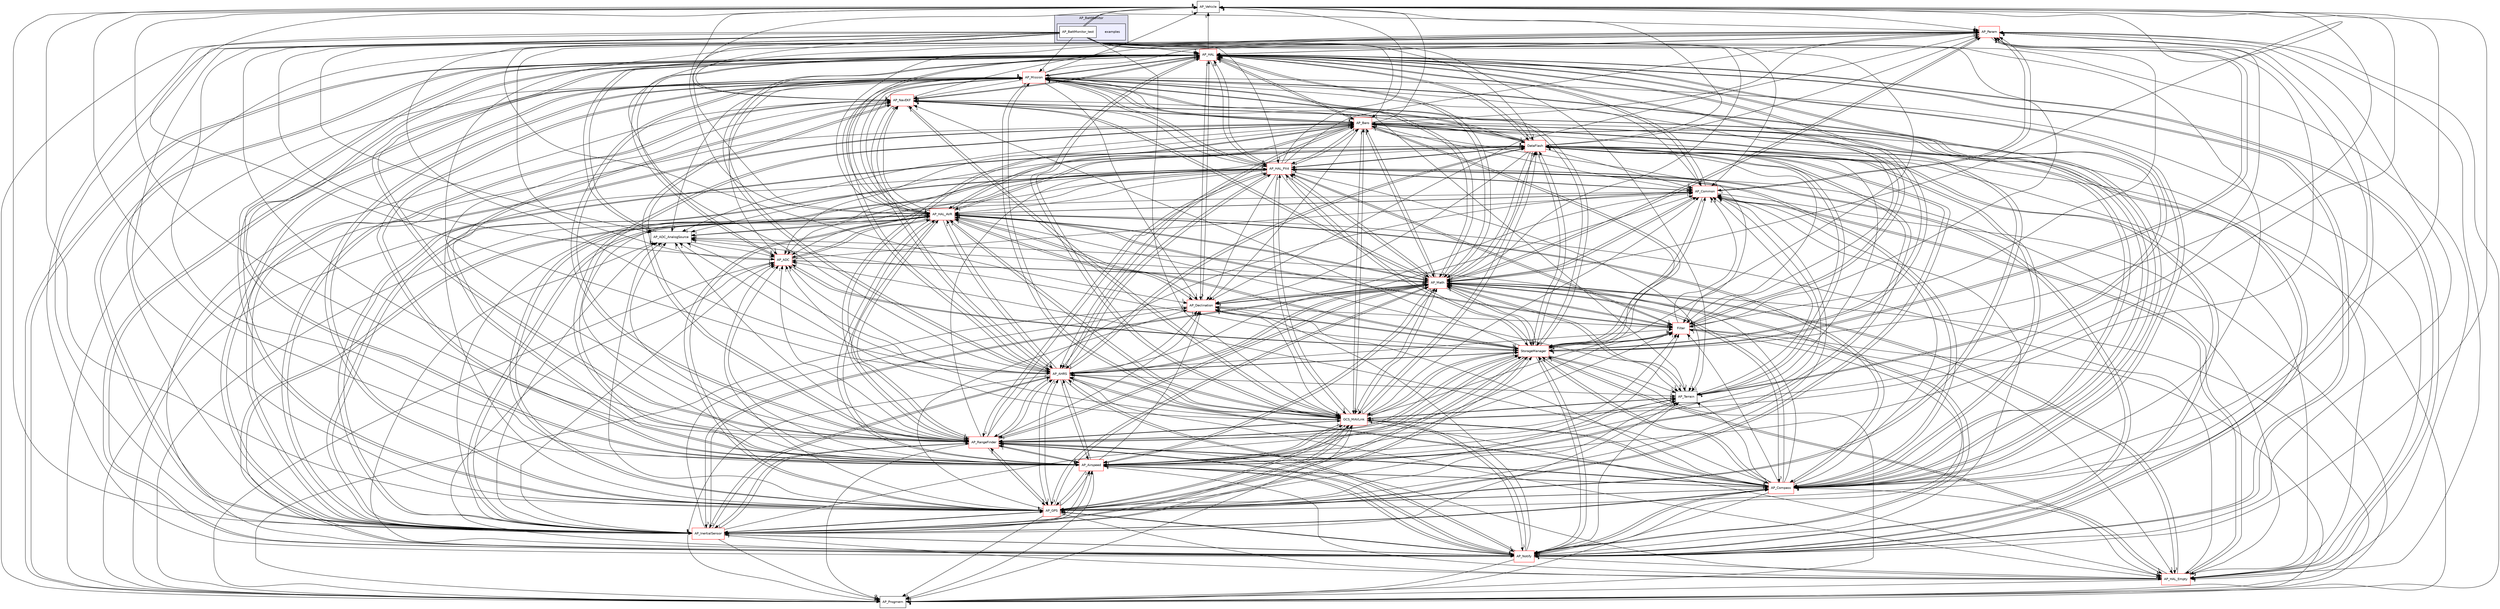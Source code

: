 digraph "libraries/AP_BattMonitor/examples" {
  compound=true
  node [ fontsize="10", fontname="Helvetica"];
  edge [ labelfontsize="10", labelfontname="Helvetica"];
  subgraph clusterdir_210b3cddc805c7c91973d20121d570cf {
    graph [ bgcolor="#ddddee", pencolor="black", label="AP_BattMonitor" fontname="Helvetica", fontsize="10", URL="dir_210b3cddc805c7c91973d20121d570cf.html"]
  subgraph clusterdir_9f34b3d5f116150da4cf3ca406cdd00c {
    graph [ bgcolor="#eeeeff", pencolor="black", label="" URL="dir_9f34b3d5f116150da4cf3ca406cdd00c.html"];
    dir_9f34b3d5f116150da4cf3ca406cdd00c [shape=plaintext label="examples"];
    dir_aeadc8511f68a46cef4fa78aebe443b9 [shape=box label="AP_BattMonitor_test" color="black" fillcolor="white" style="filled" URL="dir_aeadc8511f68a46cef4fa78aebe443b9.html"];
  }
  }
  dir_605736780307584fc5a1e6c30e237454 [shape=box label="AP_Vehicle" URL="dir_605736780307584fc5a1e6c30e237454.html"];
  dir_85ad937bf7c11de5c2907a482c9c56bd [shape=box label="AP_AHRS" fillcolor="white" style="filled" color="red" URL="dir_85ad937bf7c11de5c2907a482c9c56bd.html"];
  dir_a7fc19be35497a7ff9f517e98edaea32 [shape=box label="Filter" fillcolor="white" style="filled" color="red" URL="dir_a7fc19be35497a7ff9f517e98edaea32.html"];
  dir_a788fa8059992b455dc670fb6cc9c1a5 [shape=box label="AP_HAL_AVR" fillcolor="white" style="filled" color="red" URL="dir_a788fa8059992b455dc670fb6cc9c1a5.html"];
  dir_be870cb78c6e1bc08f9e4388e1828b4d [shape=box label="GCS_MAVLink" fillcolor="white" style="filled" color="red" URL="dir_be870cb78c6e1bc08f9e4388e1828b4d.html"];
  dir_e79ddc13cd2b4faf04987f849586d280 [shape=box label="AP_Notify" fillcolor="white" style="filled" color="red" URL="dir_e79ddc13cd2b4faf04987f849586d280.html"];
  dir_1cbc10423b2512b31103883361e0123b [shape=box label="AP_HAL" fillcolor="white" style="filled" color="red" URL="dir_1cbc10423b2512b31103883361e0123b.html"];
  dir_200d929b8d5577e7f19dc05ce443c612 [shape=box label="AP_Param" fillcolor="white" style="filled" color="red" URL="dir_200d929b8d5577e7f19dc05ce443c612.html"];
  dir_f8d151dc119ef4d37afa003c944b490a [shape=box label="AP_InertialSensor" fillcolor="white" style="filled" color="red" URL="dir_f8d151dc119ef4d37afa003c944b490a.html"];
  dir_dc27bcd5d3e114c391ea7ea0e777b78e [shape=box label="AP_GPS" fillcolor="white" style="filled" color="red" URL="dir_dc27bcd5d3e114c391ea7ea0e777b78e.html"];
  dir_65717d02e6482fd400ba81c154f53df4 [shape=box label="AP_Compass" fillcolor="white" style="filled" color="red" URL="dir_65717d02e6482fd400ba81c154f53df4.html"];
  dir_bf8ee6ade5f07d9282f3caa02f17a995 [shape=box label="AP_HAL_Empty" fillcolor="white" style="filled" color="red" URL="dir_bf8ee6ade5f07d9282f3caa02f17a995.html"];
  dir_943e52f8581fabc839a1d5cc5644b223 [shape=box label="StorageManager" fillcolor="white" style="filled" color="red" URL="dir_943e52f8581fabc839a1d5cc5644b223.html"];
  dir_996e8670f125f81a54035ee10c7e09eb [shape=box label="AP_ADC" fillcolor="white" style="filled" color="red" URL="dir_996e8670f125f81a54035ee10c7e09eb.html"];
  dir_f0f1373a5071732c20e016b31c47ef93 [shape=box label="AP_Airspeed" fillcolor="white" style="filled" color="red" URL="dir_f0f1373a5071732c20e016b31c47ef93.html"];
  dir_2db31eccffaa5186f16f2cc3bf0c362d [shape=box label="AP_RangeFinder" fillcolor="white" style="filled" color="red" URL="dir_2db31eccffaa5186f16f2cc3bf0c362d.html"];
  dir_93fb9127672489656ce87df72f6e986d [shape=box label="AP_Math" fillcolor="white" style="filled" color="red" URL="dir_93fb9127672489656ce87df72f6e986d.html"];
  dir_7db4a971a8c593e04169c3b474b45b25 [shape=box label="AP_Baro" fillcolor="white" style="filled" color="red" URL="dir_7db4a971a8c593e04169c3b474b45b25.html"];
  dir_f928a1ceb1b35bc625539098c2ce4b5a [shape=box label="AP_Terrain" URL="dir_f928a1ceb1b35bc625539098c2ce4b5a.html"];
  dir_76c3a7c075633ea7df6dd8cefcefbb8f [shape=box label="AP_Progmem" URL="dir_76c3a7c075633ea7df6dd8cefcefbb8f.html"];
  dir_d9395b8c7ebe31e5b861a3fd94b6f729 [shape=box label="AP_Declination" fillcolor="white" style="filled" color="red" URL="dir_d9395b8c7ebe31e5b861a3fd94b6f729.html"];
  dir_2890775853a43f967b43a1add8667c26 [shape=box label="AP_ADC_AnalogSource" URL="dir_2890775853a43f967b43a1add8667c26.html"];
  dir_df3f4256615fd4197927a84a019a8bd8 [shape=box label="AP_Common" fillcolor="white" style="filled" color="red" URL="dir_df3f4256615fd4197927a84a019a8bd8.html"];
  dir_79faf3bb0ccba03adcd32b8dc329cae8 [shape=box label="AP_HAL_PX4" fillcolor="white" style="filled" color="red" URL="dir_79faf3bb0ccba03adcd32b8dc329cae8.html"];
  dir_8d948ab9565677f64d3685937d41488b [shape=box label="DataFlash" fillcolor="white" style="filled" color="red" URL="dir_8d948ab9565677f64d3685937d41488b.html"];
  dir_46edeb859ac943c9ceb605f4bae14ade [shape=box label="AP_NavEKF" fillcolor="white" style="filled" color="red" URL="dir_46edeb859ac943c9ceb605f4bae14ade.html"];
  dir_ba666ef17abd61415700e81def64829e [shape=box label="AP_Mission" fillcolor="white" style="filled" color="red" URL="dir_ba666ef17abd61415700e81def64829e.html"];
  dir_605736780307584fc5a1e6c30e237454->dir_200d929b8d5577e7f19dc05ce443c612 [headlabel="1", labeldistance=1.5 headhref="dir_000163_000144.html"];
  dir_85ad937bf7c11de5c2907a482c9c56bd->dir_605736780307584fc5a1e6c30e237454 [headlabel="2", labeldistance=1.5 headhref="dir_000012_000163.html"];
  dir_85ad937bf7c11de5c2907a482c9c56bd->dir_a7fc19be35497a7ff9f517e98edaea32 [headlabel="1", labeldistance=1.5 headhref="dir_000012_000171.html"];
  dir_85ad937bf7c11de5c2907a482c9c56bd->dir_a788fa8059992b455dc670fb6cc9c1a5 [headlabel="1", labeldistance=1.5 headhref="dir_000012_000045.html"];
  dir_85ad937bf7c11de5c2907a482c9c56bd->dir_be870cb78c6e1bc08f9e4388e1828b4d [headlabel="1", labeldistance=1.5 headhref="dir_000012_000177.html"];
  dir_85ad937bf7c11de5c2907a482c9c56bd->dir_e79ddc13cd2b4faf04987f849586d280 [headlabel="1", labeldistance=1.5 headhref="dir_000012_000134.html"];
  dir_85ad937bf7c11de5c2907a482c9c56bd->dir_1cbc10423b2512b31103883361e0123b [headlabel="5", labeldistance=1.5 headhref="dir_000012_000044.html"];
  dir_85ad937bf7c11de5c2907a482c9c56bd->dir_200d929b8d5577e7f19dc05ce443c612 [headlabel="2", labeldistance=1.5 headhref="dir_000012_000144.html"];
  dir_85ad937bf7c11de5c2907a482c9c56bd->dir_f8d151dc119ef4d37afa003c944b490a [headlabel="2", labeldistance=1.5 headhref="dir_000012_000103.html"];
  dir_85ad937bf7c11de5c2907a482c9c56bd->dir_dc27bcd5d3e114c391ea7ea0e777b78e [headlabel="2", labeldistance=1.5 headhref="dir_000012_000040.html"];
  dir_85ad937bf7c11de5c2907a482c9c56bd->dir_65717d02e6482fd400ba81c154f53df4 [headlabel="2", labeldistance=1.5 headhref="dir_000012_000031.html"];
  dir_85ad937bf7c11de5c2907a482c9c56bd->dir_bf8ee6ade5f07d9282f3caa02f17a995 [headlabel="1", labeldistance=1.5 headhref="dir_000012_000046.html"];
  dir_85ad937bf7c11de5c2907a482c9c56bd->dir_943e52f8581fabc839a1d5cc5644b223 [headlabel="1", labeldistance=1.5 headhref="dir_000012_000195.html"];
  dir_85ad937bf7c11de5c2907a482c9c56bd->dir_996e8670f125f81a54035ee10c7e09eb [headlabel="1", labeldistance=1.5 headhref="dir_000012_000008.html"];
  dir_85ad937bf7c11de5c2907a482c9c56bd->dir_f0f1373a5071732c20e016b31c47ef93 [headlabel="2", labeldistance=1.5 headhref="dir_000012_000015.html"];
  dir_85ad937bf7c11de5c2907a482c9c56bd->dir_2db31eccffaa5186f16f2cc3bf0c362d [headlabel="1", labeldistance=1.5 headhref="dir_000012_000150.html"];
  dir_85ad937bf7c11de5c2907a482c9c56bd->dir_93fb9127672489656ce87df72f6e986d [headlabel="2", labeldistance=1.5 headhref="dir_000012_000111.html"];
  dir_85ad937bf7c11de5c2907a482c9c56bd->dir_7db4a971a8c593e04169c3b474b45b25 [headlabel="2", labeldistance=1.5 headhref="dir_000012_000019.html"];
  dir_85ad937bf7c11de5c2907a482c9c56bd->dir_f928a1ceb1b35bc625539098c2ce4b5a [headlabel="1", labeldistance=1.5 headhref="dir_000012_000162.html"];
  dir_85ad937bf7c11de5c2907a482c9c56bd->dir_76c3a7c075633ea7df6dd8cefcefbb8f [headlabel="1", labeldistance=1.5 headhref="dir_000012_000148.html"];
  dir_85ad937bf7c11de5c2907a482c9c56bd->dir_d9395b8c7ebe31e5b861a3fd94b6f729 [headlabel="1", labeldistance=1.5 headhref="dir_000012_000035.html"];
  dir_85ad937bf7c11de5c2907a482c9c56bd->dir_2890775853a43f967b43a1add8667c26 [headlabel="1", labeldistance=1.5 headhref="dir_000012_000011.html"];
  dir_85ad937bf7c11de5c2907a482c9c56bd->dir_df3f4256615fd4197927a84a019a8bd8 [headlabel="1", labeldistance=1.5 headhref="dir_000012_000028.html"];
  dir_85ad937bf7c11de5c2907a482c9c56bd->dir_79faf3bb0ccba03adcd32b8dc329cae8 [headlabel="1", labeldistance=1.5 headhref="dir_000012_000049.html"];
  dir_85ad937bf7c11de5c2907a482c9c56bd->dir_8d948ab9565677f64d3685937d41488b [headlabel="1", labeldistance=1.5 headhref="dir_000012_000168.html"];
  dir_85ad937bf7c11de5c2907a482c9c56bd->dir_46edeb859ac943c9ceb605f4bae14ade [headlabel="2", labeldistance=1.5 headhref="dir_000012_000130.html"];
  dir_85ad937bf7c11de5c2907a482c9c56bd->dir_ba666ef17abd61415700e81def64829e [headlabel="1", labeldistance=1.5 headhref="dir_000012_000120.html"];
  dir_a7fc19be35497a7ff9f517e98edaea32->dir_a788fa8059992b455dc670fb6cc9c1a5 [headlabel="4", labeldistance=1.5 headhref="dir_000171_000045.html"];
  dir_a7fc19be35497a7ff9f517e98edaea32->dir_1cbc10423b2512b31103883361e0123b [headlabel="5", labeldistance=1.5 headhref="dir_000171_000044.html"];
  dir_a7fc19be35497a7ff9f517e98edaea32->dir_200d929b8d5577e7f19dc05ce443c612 [headlabel="4", labeldistance=1.5 headhref="dir_000171_000144.html"];
  dir_a7fc19be35497a7ff9f517e98edaea32->dir_bf8ee6ade5f07d9282f3caa02f17a995 [headlabel="1", labeldistance=1.5 headhref="dir_000171_000046.html"];
  dir_a7fc19be35497a7ff9f517e98edaea32->dir_943e52f8581fabc839a1d5cc5644b223 [headlabel="4", labeldistance=1.5 headhref="dir_000171_000195.html"];
  dir_a7fc19be35497a7ff9f517e98edaea32->dir_93fb9127672489656ce87df72f6e986d [headlabel="7", labeldistance=1.5 headhref="dir_000171_000111.html"];
  dir_a7fc19be35497a7ff9f517e98edaea32->dir_76c3a7c075633ea7df6dd8cefcefbb8f [headlabel="4", labeldistance=1.5 headhref="dir_000171_000148.html"];
  dir_a7fc19be35497a7ff9f517e98edaea32->dir_df3f4256615fd4197927a84a019a8bd8 [headlabel="4", labeldistance=1.5 headhref="dir_000171_000028.html"];
  dir_a7fc19be35497a7ff9f517e98edaea32->dir_79faf3bb0ccba03adcd32b8dc329cae8 [headlabel="2", labeldistance=1.5 headhref="dir_000171_000049.html"];
  dir_a788fa8059992b455dc670fb6cc9c1a5->dir_605736780307584fc5a1e6c30e237454 [headlabel="2", labeldistance=1.5 headhref="dir_000045_000163.html"];
  dir_a788fa8059992b455dc670fb6cc9c1a5->dir_85ad937bf7c11de5c2907a482c9c56bd [headlabel="2", labeldistance=1.5 headhref="dir_000045_000012.html"];
  dir_a788fa8059992b455dc670fb6cc9c1a5->dir_a7fc19be35497a7ff9f517e98edaea32 [headlabel="2", labeldistance=1.5 headhref="dir_000045_000171.html"];
  dir_a788fa8059992b455dc670fb6cc9c1a5->dir_be870cb78c6e1bc08f9e4388e1828b4d [headlabel="2", labeldistance=1.5 headhref="dir_000045_000177.html"];
  dir_a788fa8059992b455dc670fb6cc9c1a5->dir_e79ddc13cd2b4faf04987f849586d280 [headlabel="2", labeldistance=1.5 headhref="dir_000045_000134.html"];
  dir_a788fa8059992b455dc670fb6cc9c1a5->dir_1cbc10423b2512b31103883361e0123b [headlabel="56", labeldistance=1.5 headhref="dir_000045_000044.html"];
  dir_a788fa8059992b455dc670fb6cc9c1a5->dir_200d929b8d5577e7f19dc05ce443c612 [headlabel="15", labeldistance=1.5 headhref="dir_000045_000144.html"];
  dir_a788fa8059992b455dc670fb6cc9c1a5->dir_f8d151dc119ef4d37afa003c944b490a [headlabel="2", labeldistance=1.5 headhref="dir_000045_000103.html"];
  dir_a788fa8059992b455dc670fb6cc9c1a5->dir_dc27bcd5d3e114c391ea7ea0e777b78e [headlabel="2", labeldistance=1.5 headhref="dir_000045_000040.html"];
  dir_a788fa8059992b455dc670fb6cc9c1a5->dir_65717d02e6482fd400ba81c154f53df4 [headlabel="2", labeldistance=1.5 headhref="dir_000045_000031.html"];
  dir_a788fa8059992b455dc670fb6cc9c1a5->dir_943e52f8581fabc839a1d5cc5644b223 [headlabel="12", labeldistance=1.5 headhref="dir_000045_000195.html"];
  dir_a788fa8059992b455dc670fb6cc9c1a5->dir_996e8670f125f81a54035ee10c7e09eb [headlabel="2", labeldistance=1.5 headhref="dir_000045_000008.html"];
  dir_a788fa8059992b455dc670fb6cc9c1a5->dir_f0f1373a5071732c20e016b31c47ef93 [headlabel="2", labeldistance=1.5 headhref="dir_000045_000015.html"];
  dir_a788fa8059992b455dc670fb6cc9c1a5->dir_2db31eccffaa5186f16f2cc3bf0c362d [headlabel="2", labeldistance=1.5 headhref="dir_000045_000150.html"];
  dir_a788fa8059992b455dc670fb6cc9c1a5->dir_93fb9127672489656ce87df72f6e986d [headlabel="16", labeldistance=1.5 headhref="dir_000045_000111.html"];
  dir_a788fa8059992b455dc670fb6cc9c1a5->dir_7db4a971a8c593e04169c3b474b45b25 [headlabel="2", labeldistance=1.5 headhref="dir_000045_000019.html"];
  dir_a788fa8059992b455dc670fb6cc9c1a5->dir_f928a1ceb1b35bc625539098c2ce4b5a [headlabel="2", labeldistance=1.5 headhref="dir_000045_000162.html"];
  dir_a788fa8059992b455dc670fb6cc9c1a5->dir_76c3a7c075633ea7df6dd8cefcefbb8f [headlabel="15", labeldistance=1.5 headhref="dir_000045_000148.html"];
  dir_a788fa8059992b455dc670fb6cc9c1a5->dir_d9395b8c7ebe31e5b861a3fd94b6f729 [headlabel="2", labeldistance=1.5 headhref="dir_000045_000035.html"];
  dir_a788fa8059992b455dc670fb6cc9c1a5->dir_2890775853a43f967b43a1add8667c26 [headlabel="2", labeldistance=1.5 headhref="dir_000045_000011.html"];
  dir_a788fa8059992b455dc670fb6cc9c1a5->dir_df3f4256615fd4197927a84a019a8bd8 [headlabel="15", labeldistance=1.5 headhref="dir_000045_000028.html"];
  dir_a788fa8059992b455dc670fb6cc9c1a5->dir_8d948ab9565677f64d3685937d41488b [headlabel="2", labeldistance=1.5 headhref="dir_000045_000168.html"];
  dir_a788fa8059992b455dc670fb6cc9c1a5->dir_46edeb859ac943c9ceb605f4bae14ade [headlabel="2", labeldistance=1.5 headhref="dir_000045_000130.html"];
  dir_a788fa8059992b455dc670fb6cc9c1a5->dir_ba666ef17abd61415700e81def64829e [headlabel="2", labeldistance=1.5 headhref="dir_000045_000120.html"];
  dir_be870cb78c6e1bc08f9e4388e1828b4d->dir_605736780307584fc5a1e6c30e237454 [headlabel="1", labeldistance=1.5 headhref="dir_000177_000163.html"];
  dir_be870cb78c6e1bc08f9e4388e1828b4d->dir_85ad937bf7c11de5c2907a482c9c56bd [headlabel="2", labeldistance=1.5 headhref="dir_000177_000012.html"];
  dir_be870cb78c6e1bc08f9e4388e1828b4d->dir_a7fc19be35497a7ff9f517e98edaea32 [headlabel="1", labeldistance=1.5 headhref="dir_000177_000171.html"];
  dir_be870cb78c6e1bc08f9e4388e1828b4d->dir_a788fa8059992b455dc670fb6cc9c1a5 [headlabel="1", labeldistance=1.5 headhref="dir_000177_000045.html"];
  dir_be870cb78c6e1bc08f9e4388e1828b4d->dir_e79ddc13cd2b4faf04987f849586d280 [headlabel="1", labeldistance=1.5 headhref="dir_000177_000134.html"];
  dir_be870cb78c6e1bc08f9e4388e1828b4d->dir_1cbc10423b2512b31103883361e0123b [headlabel="8", labeldistance=1.5 headhref="dir_000177_000044.html"];
  dir_be870cb78c6e1bc08f9e4388e1828b4d->dir_200d929b8d5577e7f19dc05ce443c612 [headlabel="2", labeldistance=1.5 headhref="dir_000177_000144.html"];
  dir_be870cb78c6e1bc08f9e4388e1828b4d->dir_f8d151dc119ef4d37afa003c944b490a [headlabel="1", labeldistance=1.5 headhref="dir_000177_000103.html"];
  dir_be870cb78c6e1bc08f9e4388e1828b4d->dir_dc27bcd5d3e114c391ea7ea0e777b78e [headlabel="2", labeldistance=1.5 headhref="dir_000177_000040.html"];
  dir_be870cb78c6e1bc08f9e4388e1828b4d->dir_65717d02e6482fd400ba81c154f53df4 [headlabel="1", labeldistance=1.5 headhref="dir_000177_000031.html"];
  dir_be870cb78c6e1bc08f9e4388e1828b4d->dir_bf8ee6ade5f07d9282f3caa02f17a995 [headlabel="1", labeldistance=1.5 headhref="dir_000177_000046.html"];
  dir_be870cb78c6e1bc08f9e4388e1828b4d->dir_943e52f8581fabc839a1d5cc5644b223 [headlabel="1", labeldistance=1.5 headhref="dir_000177_000195.html"];
  dir_be870cb78c6e1bc08f9e4388e1828b4d->dir_996e8670f125f81a54035ee10c7e09eb [headlabel="1", labeldistance=1.5 headhref="dir_000177_000008.html"];
  dir_be870cb78c6e1bc08f9e4388e1828b4d->dir_f0f1373a5071732c20e016b31c47ef93 [headlabel="1", labeldistance=1.5 headhref="dir_000177_000015.html"];
  dir_be870cb78c6e1bc08f9e4388e1828b4d->dir_2db31eccffaa5186f16f2cc3bf0c362d [headlabel="1", labeldistance=1.5 headhref="dir_000177_000150.html"];
  dir_be870cb78c6e1bc08f9e4388e1828b4d->dir_93fb9127672489656ce87df72f6e986d [headlabel="2", labeldistance=1.5 headhref="dir_000177_000111.html"];
  dir_be870cb78c6e1bc08f9e4388e1828b4d->dir_7db4a971a8c593e04169c3b474b45b25 [headlabel="1", labeldistance=1.5 headhref="dir_000177_000019.html"];
  dir_be870cb78c6e1bc08f9e4388e1828b4d->dir_f928a1ceb1b35bc625539098c2ce4b5a [headlabel="1", labeldistance=1.5 headhref="dir_000177_000162.html"];
  dir_be870cb78c6e1bc08f9e4388e1828b4d->dir_76c3a7c075633ea7df6dd8cefcefbb8f [headlabel="1", labeldistance=1.5 headhref="dir_000177_000148.html"];
  dir_be870cb78c6e1bc08f9e4388e1828b4d->dir_d9395b8c7ebe31e5b861a3fd94b6f729 [headlabel="1", labeldistance=1.5 headhref="dir_000177_000035.html"];
  dir_be870cb78c6e1bc08f9e4388e1828b4d->dir_2890775853a43f967b43a1add8667c26 [headlabel="1", labeldistance=1.5 headhref="dir_000177_000011.html"];
  dir_be870cb78c6e1bc08f9e4388e1828b4d->dir_df3f4256615fd4197927a84a019a8bd8 [headlabel="5", labeldistance=1.5 headhref="dir_000177_000028.html"];
  dir_be870cb78c6e1bc08f9e4388e1828b4d->dir_79faf3bb0ccba03adcd32b8dc329cae8 [headlabel="1", labeldistance=1.5 headhref="dir_000177_000049.html"];
  dir_be870cb78c6e1bc08f9e4388e1828b4d->dir_8d948ab9565677f64d3685937d41488b [headlabel="4", labeldistance=1.5 headhref="dir_000177_000168.html"];
  dir_be870cb78c6e1bc08f9e4388e1828b4d->dir_46edeb859ac943c9ceb605f4bae14ade [headlabel="1", labeldistance=1.5 headhref="dir_000177_000130.html"];
  dir_be870cb78c6e1bc08f9e4388e1828b4d->dir_ba666ef17abd61415700e81def64829e [headlabel="2", labeldistance=1.5 headhref="dir_000177_000120.html"];
  dir_e79ddc13cd2b4faf04987f849586d280->dir_605736780307584fc5a1e6c30e237454 [headlabel="1", labeldistance=1.5 headhref="dir_000134_000163.html"];
  dir_e79ddc13cd2b4faf04987f849586d280->dir_85ad937bf7c11de5c2907a482c9c56bd [headlabel="1", labeldistance=1.5 headhref="dir_000134_000012.html"];
  dir_e79ddc13cd2b4faf04987f849586d280->dir_a7fc19be35497a7ff9f517e98edaea32 [headlabel="1", labeldistance=1.5 headhref="dir_000134_000171.html"];
  dir_e79ddc13cd2b4faf04987f849586d280->dir_a788fa8059992b455dc670fb6cc9c1a5 [headlabel="2", labeldistance=1.5 headhref="dir_000134_000045.html"];
  dir_e79ddc13cd2b4faf04987f849586d280->dir_be870cb78c6e1bc08f9e4388e1828b4d [headlabel="4", labeldistance=1.5 headhref="dir_000134_000177.html"];
  dir_e79ddc13cd2b4faf04987f849586d280->dir_1cbc10423b2512b31103883361e0123b [headlabel="16", labeldistance=1.5 headhref="dir_000134_000044.html"];
  dir_e79ddc13cd2b4faf04987f849586d280->dir_200d929b8d5577e7f19dc05ce443c612 [headlabel="3", labeldistance=1.5 headhref="dir_000134_000144.html"];
  dir_e79ddc13cd2b4faf04987f849586d280->dir_f8d151dc119ef4d37afa003c944b490a [headlabel="1", labeldistance=1.5 headhref="dir_000134_000103.html"];
  dir_e79ddc13cd2b4faf04987f849586d280->dir_dc27bcd5d3e114c391ea7ea0e777b78e [headlabel="2", labeldistance=1.5 headhref="dir_000134_000040.html"];
  dir_e79ddc13cd2b4faf04987f849586d280->dir_65717d02e6482fd400ba81c154f53df4 [headlabel="1", labeldistance=1.5 headhref="dir_000134_000031.html"];
  dir_e79ddc13cd2b4faf04987f849586d280->dir_bf8ee6ade5f07d9282f3caa02f17a995 [headlabel="2", labeldistance=1.5 headhref="dir_000134_000046.html"];
  dir_e79ddc13cd2b4faf04987f849586d280->dir_943e52f8581fabc839a1d5cc5644b223 [headlabel="2", labeldistance=1.5 headhref="dir_000134_000195.html"];
  dir_e79ddc13cd2b4faf04987f849586d280->dir_996e8670f125f81a54035ee10c7e09eb [headlabel="1", labeldistance=1.5 headhref="dir_000134_000008.html"];
  dir_e79ddc13cd2b4faf04987f849586d280->dir_f0f1373a5071732c20e016b31c47ef93 [headlabel="1", labeldistance=1.5 headhref="dir_000134_000015.html"];
  dir_e79ddc13cd2b4faf04987f849586d280->dir_2db31eccffaa5186f16f2cc3bf0c362d [headlabel="2", labeldistance=1.5 headhref="dir_000134_000150.html"];
  dir_e79ddc13cd2b4faf04987f849586d280->dir_93fb9127672489656ce87df72f6e986d [headlabel="4", labeldistance=1.5 headhref="dir_000134_000111.html"];
  dir_e79ddc13cd2b4faf04987f849586d280->dir_7db4a971a8c593e04169c3b474b45b25 [headlabel="1", labeldistance=1.5 headhref="dir_000134_000019.html"];
  dir_e79ddc13cd2b4faf04987f849586d280->dir_f928a1ceb1b35bc625539098c2ce4b5a [headlabel="1", labeldistance=1.5 headhref="dir_000134_000162.html"];
  dir_e79ddc13cd2b4faf04987f849586d280->dir_76c3a7c075633ea7df6dd8cefcefbb8f [headlabel="2", labeldistance=1.5 headhref="dir_000134_000148.html"];
  dir_e79ddc13cd2b4faf04987f849586d280->dir_d9395b8c7ebe31e5b861a3fd94b6f729 [headlabel="1", labeldistance=1.5 headhref="dir_000134_000035.html"];
  dir_e79ddc13cd2b4faf04987f849586d280->dir_2890775853a43f967b43a1add8667c26 [headlabel="1", labeldistance=1.5 headhref="dir_000134_000011.html"];
  dir_e79ddc13cd2b4faf04987f849586d280->dir_df3f4256615fd4197927a84a019a8bd8 [headlabel="6", labeldistance=1.5 headhref="dir_000134_000028.html"];
  dir_e79ddc13cd2b4faf04987f849586d280->dir_79faf3bb0ccba03adcd32b8dc329cae8 [headlabel="2", labeldistance=1.5 headhref="dir_000134_000049.html"];
  dir_e79ddc13cd2b4faf04987f849586d280->dir_8d948ab9565677f64d3685937d41488b [headlabel="1", labeldistance=1.5 headhref="dir_000134_000168.html"];
  dir_e79ddc13cd2b4faf04987f849586d280->dir_46edeb859ac943c9ceb605f4bae14ade [headlabel="1", labeldistance=1.5 headhref="dir_000134_000130.html"];
  dir_e79ddc13cd2b4faf04987f849586d280->dir_ba666ef17abd61415700e81def64829e [headlabel="1", labeldistance=1.5 headhref="dir_000134_000120.html"];
  dir_1cbc10423b2512b31103883361e0123b->dir_605736780307584fc5a1e6c30e237454 [headlabel="5", labeldistance=1.5 headhref="dir_000044_000163.html"];
  dir_1cbc10423b2512b31103883361e0123b->dir_85ad937bf7c11de5c2907a482c9c56bd [headlabel="5", labeldistance=1.5 headhref="dir_000044_000012.html"];
  dir_1cbc10423b2512b31103883361e0123b->dir_a7fc19be35497a7ff9f517e98edaea32 [headlabel="5", labeldistance=1.5 headhref="dir_000044_000171.html"];
  dir_1cbc10423b2512b31103883361e0123b->dir_a788fa8059992b455dc670fb6cc9c1a5 [headlabel="6", labeldistance=1.5 headhref="dir_000044_000045.html"];
  dir_1cbc10423b2512b31103883361e0123b->dir_be870cb78c6e1bc08f9e4388e1828b4d [headlabel="5", labeldistance=1.5 headhref="dir_000044_000177.html"];
  dir_1cbc10423b2512b31103883361e0123b->dir_e79ddc13cd2b4faf04987f849586d280 [headlabel="5", labeldistance=1.5 headhref="dir_000044_000134.html"];
  dir_1cbc10423b2512b31103883361e0123b->dir_200d929b8d5577e7f19dc05ce443c612 [headlabel="6", labeldistance=1.5 headhref="dir_000044_000144.html"];
  dir_1cbc10423b2512b31103883361e0123b->dir_f8d151dc119ef4d37afa003c944b490a [headlabel="5", labeldistance=1.5 headhref="dir_000044_000103.html"];
  dir_1cbc10423b2512b31103883361e0123b->dir_dc27bcd5d3e114c391ea7ea0e777b78e [headlabel="5", labeldistance=1.5 headhref="dir_000044_000040.html"];
  dir_1cbc10423b2512b31103883361e0123b->dir_65717d02e6482fd400ba81c154f53df4 [headlabel="5", labeldistance=1.5 headhref="dir_000044_000031.html"];
  dir_1cbc10423b2512b31103883361e0123b->dir_bf8ee6ade5f07d9282f3caa02f17a995 [headlabel="6", labeldistance=1.5 headhref="dir_000044_000046.html"];
  dir_1cbc10423b2512b31103883361e0123b->dir_943e52f8581fabc839a1d5cc5644b223 [headlabel="6", labeldistance=1.5 headhref="dir_000044_000195.html"];
  dir_1cbc10423b2512b31103883361e0123b->dir_996e8670f125f81a54035ee10c7e09eb [headlabel="5", labeldistance=1.5 headhref="dir_000044_000008.html"];
  dir_1cbc10423b2512b31103883361e0123b->dir_f0f1373a5071732c20e016b31c47ef93 [headlabel="5", labeldistance=1.5 headhref="dir_000044_000015.html"];
  dir_1cbc10423b2512b31103883361e0123b->dir_2db31eccffaa5186f16f2cc3bf0c362d [headlabel="5", labeldistance=1.5 headhref="dir_000044_000150.html"];
  dir_1cbc10423b2512b31103883361e0123b->dir_93fb9127672489656ce87df72f6e986d [headlabel="7", labeldistance=1.5 headhref="dir_000044_000111.html"];
  dir_1cbc10423b2512b31103883361e0123b->dir_7db4a971a8c593e04169c3b474b45b25 [headlabel="5", labeldistance=1.5 headhref="dir_000044_000019.html"];
  dir_1cbc10423b2512b31103883361e0123b->dir_f928a1ceb1b35bc625539098c2ce4b5a [headlabel="5", labeldistance=1.5 headhref="dir_000044_000162.html"];
  dir_1cbc10423b2512b31103883361e0123b->dir_76c3a7c075633ea7df6dd8cefcefbb8f [headlabel="10", labeldistance=1.5 headhref="dir_000044_000148.html"];
  dir_1cbc10423b2512b31103883361e0123b->dir_d9395b8c7ebe31e5b861a3fd94b6f729 [headlabel="5", labeldistance=1.5 headhref="dir_000044_000035.html"];
  dir_1cbc10423b2512b31103883361e0123b->dir_2890775853a43f967b43a1add8667c26 [headlabel="5", labeldistance=1.5 headhref="dir_000044_000011.html"];
  dir_1cbc10423b2512b31103883361e0123b->dir_df3f4256615fd4197927a84a019a8bd8 [headlabel="7", labeldistance=1.5 headhref="dir_000044_000028.html"];
  dir_1cbc10423b2512b31103883361e0123b->dir_79faf3bb0ccba03adcd32b8dc329cae8 [headlabel="6", labeldistance=1.5 headhref="dir_000044_000049.html"];
  dir_1cbc10423b2512b31103883361e0123b->dir_8d948ab9565677f64d3685937d41488b [headlabel="5", labeldistance=1.5 headhref="dir_000044_000168.html"];
  dir_1cbc10423b2512b31103883361e0123b->dir_46edeb859ac943c9ceb605f4bae14ade [headlabel="5", labeldistance=1.5 headhref="dir_000044_000130.html"];
  dir_1cbc10423b2512b31103883361e0123b->dir_ba666ef17abd61415700e81def64829e [headlabel="5", labeldistance=1.5 headhref="dir_000044_000120.html"];
  dir_200d929b8d5577e7f19dc05ce443c612->dir_1cbc10423b2512b31103883361e0123b [headlabel="2", labeldistance=1.5 headhref="dir_000144_000044.html"];
  dir_200d929b8d5577e7f19dc05ce443c612->dir_943e52f8581fabc839a1d5cc5644b223 [headlabel="1", labeldistance=1.5 headhref="dir_000144_000195.html"];
  dir_200d929b8d5577e7f19dc05ce443c612->dir_93fb9127672489656ce87df72f6e986d [headlabel="1", labeldistance=1.5 headhref="dir_000144_000111.html"];
  dir_200d929b8d5577e7f19dc05ce443c612->dir_76c3a7c075633ea7df6dd8cefcefbb8f [headlabel="1", labeldistance=1.5 headhref="dir_000144_000148.html"];
  dir_200d929b8d5577e7f19dc05ce443c612->dir_df3f4256615fd4197927a84a019a8bd8 [headlabel="1", labeldistance=1.5 headhref="dir_000144_000028.html"];
  dir_aeadc8511f68a46cef4fa78aebe443b9->dir_605736780307584fc5a1e6c30e237454 [headlabel="1", labeldistance=1.5 headhref="dir_000024_000163.html"];
  dir_aeadc8511f68a46cef4fa78aebe443b9->dir_85ad937bf7c11de5c2907a482c9c56bd [headlabel="1", labeldistance=1.5 headhref="dir_000024_000012.html"];
  dir_aeadc8511f68a46cef4fa78aebe443b9->dir_a7fc19be35497a7ff9f517e98edaea32 [headlabel="1", labeldistance=1.5 headhref="dir_000024_000171.html"];
  dir_aeadc8511f68a46cef4fa78aebe443b9->dir_a788fa8059992b455dc670fb6cc9c1a5 [headlabel="1", labeldistance=1.5 headhref="dir_000024_000045.html"];
  dir_aeadc8511f68a46cef4fa78aebe443b9->dir_be870cb78c6e1bc08f9e4388e1828b4d [headlabel="1", labeldistance=1.5 headhref="dir_000024_000177.html"];
  dir_aeadc8511f68a46cef4fa78aebe443b9->dir_e79ddc13cd2b4faf04987f849586d280 [headlabel="1", labeldistance=1.5 headhref="dir_000024_000134.html"];
  dir_aeadc8511f68a46cef4fa78aebe443b9->dir_1cbc10423b2512b31103883361e0123b [headlabel="1", labeldistance=1.5 headhref="dir_000024_000044.html"];
  dir_aeadc8511f68a46cef4fa78aebe443b9->dir_200d929b8d5577e7f19dc05ce443c612 [headlabel="1", labeldistance=1.5 headhref="dir_000024_000144.html"];
  dir_aeadc8511f68a46cef4fa78aebe443b9->dir_f8d151dc119ef4d37afa003c944b490a [headlabel="1", labeldistance=1.5 headhref="dir_000024_000103.html"];
  dir_aeadc8511f68a46cef4fa78aebe443b9->dir_dc27bcd5d3e114c391ea7ea0e777b78e [headlabel="1", labeldistance=1.5 headhref="dir_000024_000040.html"];
  dir_aeadc8511f68a46cef4fa78aebe443b9->dir_65717d02e6482fd400ba81c154f53df4 [headlabel="1", labeldistance=1.5 headhref="dir_000024_000031.html"];
  dir_aeadc8511f68a46cef4fa78aebe443b9->dir_bf8ee6ade5f07d9282f3caa02f17a995 [headlabel="1", labeldistance=1.5 headhref="dir_000024_000046.html"];
  dir_aeadc8511f68a46cef4fa78aebe443b9->dir_943e52f8581fabc839a1d5cc5644b223 [headlabel="1", labeldistance=1.5 headhref="dir_000024_000195.html"];
  dir_aeadc8511f68a46cef4fa78aebe443b9->dir_996e8670f125f81a54035ee10c7e09eb [headlabel="1", labeldistance=1.5 headhref="dir_000024_000008.html"];
  dir_aeadc8511f68a46cef4fa78aebe443b9->dir_f0f1373a5071732c20e016b31c47ef93 [headlabel="1", labeldistance=1.5 headhref="dir_000024_000015.html"];
  dir_aeadc8511f68a46cef4fa78aebe443b9->dir_2db31eccffaa5186f16f2cc3bf0c362d [headlabel="1", labeldistance=1.5 headhref="dir_000024_000150.html"];
  dir_aeadc8511f68a46cef4fa78aebe443b9->dir_93fb9127672489656ce87df72f6e986d [headlabel="1", labeldistance=1.5 headhref="dir_000024_000111.html"];
  dir_aeadc8511f68a46cef4fa78aebe443b9->dir_7db4a971a8c593e04169c3b474b45b25 [headlabel="1", labeldistance=1.5 headhref="dir_000024_000019.html"];
  dir_aeadc8511f68a46cef4fa78aebe443b9->dir_f928a1ceb1b35bc625539098c2ce4b5a [headlabel="1", labeldistance=1.5 headhref="dir_000024_000162.html"];
  dir_aeadc8511f68a46cef4fa78aebe443b9->dir_76c3a7c075633ea7df6dd8cefcefbb8f [headlabel="1", labeldistance=1.5 headhref="dir_000024_000148.html"];
  dir_aeadc8511f68a46cef4fa78aebe443b9->dir_d9395b8c7ebe31e5b861a3fd94b6f729 [headlabel="1", labeldistance=1.5 headhref="dir_000024_000035.html"];
  dir_aeadc8511f68a46cef4fa78aebe443b9->dir_2890775853a43f967b43a1add8667c26 [headlabel="1", labeldistance=1.5 headhref="dir_000024_000011.html"];
  dir_aeadc8511f68a46cef4fa78aebe443b9->dir_df3f4256615fd4197927a84a019a8bd8 [headlabel="1", labeldistance=1.5 headhref="dir_000024_000028.html"];
  dir_aeadc8511f68a46cef4fa78aebe443b9->dir_79faf3bb0ccba03adcd32b8dc329cae8 [headlabel="1", labeldistance=1.5 headhref="dir_000024_000049.html"];
  dir_aeadc8511f68a46cef4fa78aebe443b9->dir_8d948ab9565677f64d3685937d41488b [headlabel="1", labeldistance=1.5 headhref="dir_000024_000168.html"];
  dir_aeadc8511f68a46cef4fa78aebe443b9->dir_46edeb859ac943c9ceb605f4bae14ade [headlabel="1", labeldistance=1.5 headhref="dir_000024_000130.html"];
  dir_aeadc8511f68a46cef4fa78aebe443b9->dir_ba666ef17abd61415700e81def64829e [headlabel="1", labeldistance=1.5 headhref="dir_000024_000120.html"];
  dir_f8d151dc119ef4d37afa003c944b490a->dir_605736780307584fc5a1e6c30e237454 [headlabel="3", labeldistance=1.5 headhref="dir_000103_000163.html"];
  dir_f8d151dc119ef4d37afa003c944b490a->dir_85ad937bf7c11de5c2907a482c9c56bd [headlabel="2", labeldistance=1.5 headhref="dir_000103_000012.html"];
  dir_f8d151dc119ef4d37afa003c944b490a->dir_a7fc19be35497a7ff9f517e98edaea32 [headlabel="14", labeldistance=1.5 headhref="dir_000103_000171.html"];
  dir_f8d151dc119ef4d37afa003c944b490a->dir_a788fa8059992b455dc670fb6cc9c1a5 [headlabel="2", labeldistance=1.5 headhref="dir_000103_000045.html"];
  dir_f8d151dc119ef4d37afa003c944b490a->dir_be870cb78c6e1bc08f9e4388e1828b4d [headlabel="5", labeldistance=1.5 headhref="dir_000103_000177.html"];
  dir_f8d151dc119ef4d37afa003c944b490a->dir_e79ddc13cd2b4faf04987f849586d280 [headlabel="3", labeldistance=1.5 headhref="dir_000103_000134.html"];
  dir_f8d151dc119ef4d37afa003c944b490a->dir_1cbc10423b2512b31103883361e0123b [headlabel="29", labeldistance=1.5 headhref="dir_000103_000044.html"];
  dir_f8d151dc119ef4d37afa003c944b490a->dir_200d929b8d5577e7f19dc05ce443c612 [headlabel="2", labeldistance=1.5 headhref="dir_000103_000144.html"];
  dir_f8d151dc119ef4d37afa003c944b490a->dir_dc27bcd5d3e114c391ea7ea0e777b78e [headlabel="2", labeldistance=1.5 headhref="dir_000103_000040.html"];
  dir_f8d151dc119ef4d37afa003c944b490a->dir_65717d02e6482fd400ba81c154f53df4 [headlabel="2", labeldistance=1.5 headhref="dir_000103_000031.html"];
  dir_f8d151dc119ef4d37afa003c944b490a->dir_bf8ee6ade5f07d9282f3caa02f17a995 [headlabel="2", labeldistance=1.5 headhref="dir_000103_000046.html"];
  dir_f8d151dc119ef4d37afa003c944b490a->dir_943e52f8581fabc839a1d5cc5644b223 [headlabel="2", labeldistance=1.5 headhref="dir_000103_000195.html"];
  dir_f8d151dc119ef4d37afa003c944b490a->dir_996e8670f125f81a54035ee10c7e09eb [headlabel="3", labeldistance=1.5 headhref="dir_000103_000008.html"];
  dir_f8d151dc119ef4d37afa003c944b490a->dir_f0f1373a5071732c20e016b31c47ef93 [headlabel="2", labeldistance=1.5 headhref="dir_000103_000015.html"];
  dir_f8d151dc119ef4d37afa003c944b490a->dir_2db31eccffaa5186f16f2cc3bf0c362d [headlabel="2", labeldistance=1.5 headhref="dir_000103_000150.html"];
  dir_f8d151dc119ef4d37afa003c944b490a->dir_93fb9127672489656ce87df72f6e986d [headlabel="11", labeldistance=1.5 headhref="dir_000103_000111.html"];
  dir_f8d151dc119ef4d37afa003c944b490a->dir_7db4a971a8c593e04169c3b474b45b25 [headlabel="2", labeldistance=1.5 headhref="dir_000103_000019.html"];
  dir_f8d151dc119ef4d37afa003c944b490a->dir_f928a1ceb1b35bc625539098c2ce4b5a [headlabel="2", labeldistance=1.5 headhref="dir_000103_000162.html"];
  dir_f8d151dc119ef4d37afa003c944b490a->dir_76c3a7c075633ea7df6dd8cefcefbb8f [headlabel="11", labeldistance=1.5 headhref="dir_000103_000148.html"];
  dir_f8d151dc119ef4d37afa003c944b490a->dir_d9395b8c7ebe31e5b861a3fd94b6f729 [headlabel="2", labeldistance=1.5 headhref="dir_000103_000035.html"];
  dir_f8d151dc119ef4d37afa003c944b490a->dir_2890775853a43f967b43a1add8667c26 [headlabel="2", labeldistance=1.5 headhref="dir_000103_000011.html"];
  dir_f8d151dc119ef4d37afa003c944b490a->dir_df3f4256615fd4197927a84a019a8bd8 [headlabel="3", labeldistance=1.5 headhref="dir_000103_000028.html"];
  dir_f8d151dc119ef4d37afa003c944b490a->dir_79faf3bb0ccba03adcd32b8dc329cae8 [headlabel="2", labeldistance=1.5 headhref="dir_000103_000049.html"];
  dir_f8d151dc119ef4d37afa003c944b490a->dir_8d948ab9565677f64d3685937d41488b [headlabel="3", labeldistance=1.5 headhref="dir_000103_000168.html"];
  dir_f8d151dc119ef4d37afa003c944b490a->dir_46edeb859ac943c9ceb605f4bae14ade [headlabel="2", labeldistance=1.5 headhref="dir_000103_000130.html"];
  dir_f8d151dc119ef4d37afa003c944b490a->dir_ba666ef17abd61415700e81def64829e [headlabel="2", labeldistance=1.5 headhref="dir_000103_000120.html"];
  dir_dc27bcd5d3e114c391ea7ea0e777b78e->dir_605736780307584fc5a1e6c30e237454 [headlabel="3", labeldistance=1.5 headhref="dir_000040_000163.html"];
  dir_dc27bcd5d3e114c391ea7ea0e777b78e->dir_85ad937bf7c11de5c2907a482c9c56bd [headlabel="2", labeldistance=1.5 headhref="dir_000040_000012.html"];
  dir_dc27bcd5d3e114c391ea7ea0e777b78e->dir_a7fc19be35497a7ff9f517e98edaea32 [headlabel="2", labeldistance=1.5 headhref="dir_000040_000171.html"];
  dir_dc27bcd5d3e114c391ea7ea0e777b78e->dir_a788fa8059992b455dc670fb6cc9c1a5 [headlabel="2", labeldistance=1.5 headhref="dir_000040_000045.html"];
  dir_dc27bcd5d3e114c391ea7ea0e777b78e->dir_be870cb78c6e1bc08f9e4388e1828b4d [headlabel="4", labeldistance=1.5 headhref="dir_000040_000177.html"];
  dir_dc27bcd5d3e114c391ea7ea0e777b78e->dir_e79ddc13cd2b4faf04987f849586d280 [headlabel="4", labeldistance=1.5 headhref="dir_000040_000134.html"];
  dir_dc27bcd5d3e114c391ea7ea0e777b78e->dir_1cbc10423b2512b31103883361e0123b [headlabel="8", labeldistance=1.5 headhref="dir_000040_000044.html"];
  dir_dc27bcd5d3e114c391ea7ea0e777b78e->dir_200d929b8d5577e7f19dc05ce443c612 [headlabel="3", labeldistance=1.5 headhref="dir_000040_000144.html"];
  dir_dc27bcd5d3e114c391ea7ea0e777b78e->dir_f8d151dc119ef4d37afa003c944b490a [headlabel="2", labeldistance=1.5 headhref="dir_000040_000103.html"];
  dir_dc27bcd5d3e114c391ea7ea0e777b78e->dir_65717d02e6482fd400ba81c154f53df4 [headlabel="2", labeldistance=1.5 headhref="dir_000040_000031.html"];
  dir_dc27bcd5d3e114c391ea7ea0e777b78e->dir_bf8ee6ade5f07d9282f3caa02f17a995 [headlabel="2", labeldistance=1.5 headhref="dir_000040_000046.html"];
  dir_dc27bcd5d3e114c391ea7ea0e777b78e->dir_943e52f8581fabc839a1d5cc5644b223 [headlabel="2", labeldistance=1.5 headhref="dir_000040_000195.html"];
  dir_dc27bcd5d3e114c391ea7ea0e777b78e->dir_996e8670f125f81a54035ee10c7e09eb [headlabel="2", labeldistance=1.5 headhref="dir_000040_000008.html"];
  dir_dc27bcd5d3e114c391ea7ea0e777b78e->dir_f0f1373a5071732c20e016b31c47ef93 [headlabel="2", labeldistance=1.5 headhref="dir_000040_000015.html"];
  dir_dc27bcd5d3e114c391ea7ea0e777b78e->dir_2db31eccffaa5186f16f2cc3bf0c362d [headlabel="2", labeldistance=1.5 headhref="dir_000040_000150.html"];
  dir_dc27bcd5d3e114c391ea7ea0e777b78e->dir_93fb9127672489656ce87df72f6e986d [headlabel="4", labeldistance=1.5 headhref="dir_000040_000111.html"];
  dir_dc27bcd5d3e114c391ea7ea0e777b78e->dir_7db4a971a8c593e04169c3b474b45b25 [headlabel="2", labeldistance=1.5 headhref="dir_000040_000019.html"];
  dir_dc27bcd5d3e114c391ea7ea0e777b78e->dir_f928a1ceb1b35bc625539098c2ce4b5a [headlabel="2", labeldistance=1.5 headhref="dir_000040_000162.html"];
  dir_dc27bcd5d3e114c391ea7ea0e777b78e->dir_76c3a7c075633ea7df6dd8cefcefbb8f [headlabel="4", labeldistance=1.5 headhref="dir_000040_000148.html"];
  dir_dc27bcd5d3e114c391ea7ea0e777b78e->dir_d9395b8c7ebe31e5b861a3fd94b6f729 [headlabel="2", labeldistance=1.5 headhref="dir_000040_000035.html"];
  dir_dc27bcd5d3e114c391ea7ea0e777b78e->dir_2890775853a43f967b43a1add8667c26 [headlabel="2", labeldistance=1.5 headhref="dir_000040_000011.html"];
  dir_dc27bcd5d3e114c391ea7ea0e777b78e->dir_df3f4256615fd4197927a84a019a8bd8 [headlabel="6", labeldistance=1.5 headhref="dir_000040_000028.html"];
  dir_dc27bcd5d3e114c391ea7ea0e777b78e->dir_79faf3bb0ccba03adcd32b8dc329cae8 [headlabel="2", labeldistance=1.5 headhref="dir_000040_000049.html"];
  dir_dc27bcd5d3e114c391ea7ea0e777b78e->dir_8d948ab9565677f64d3685937d41488b [headlabel="4", labeldistance=1.5 headhref="dir_000040_000168.html"];
  dir_dc27bcd5d3e114c391ea7ea0e777b78e->dir_46edeb859ac943c9ceb605f4bae14ade [headlabel="2", labeldistance=1.5 headhref="dir_000040_000130.html"];
  dir_dc27bcd5d3e114c391ea7ea0e777b78e->dir_ba666ef17abd61415700e81def64829e [headlabel="2", labeldistance=1.5 headhref="dir_000040_000120.html"];
  dir_65717d02e6482fd400ba81c154f53df4->dir_605736780307584fc5a1e6c30e237454 [headlabel="2", labeldistance=1.5 headhref="dir_000031_000163.html"];
  dir_65717d02e6482fd400ba81c154f53df4->dir_85ad937bf7c11de5c2907a482c9c56bd [headlabel="1", labeldistance=1.5 headhref="dir_000031_000012.html"];
  dir_65717d02e6482fd400ba81c154f53df4->dir_a7fc19be35497a7ff9f517e98edaea32 [headlabel="1", labeldistance=1.5 headhref="dir_000031_000171.html"];
  dir_65717d02e6482fd400ba81c154f53df4->dir_a788fa8059992b455dc670fb6cc9c1a5 [headlabel="1", labeldistance=1.5 headhref="dir_000031_000045.html"];
  dir_65717d02e6482fd400ba81c154f53df4->dir_be870cb78c6e1bc08f9e4388e1828b4d [headlabel="1", labeldistance=1.5 headhref="dir_000031_000177.html"];
  dir_65717d02e6482fd400ba81c154f53df4->dir_e79ddc13cd2b4faf04987f849586d280 [headlabel="1", labeldistance=1.5 headhref="dir_000031_000134.html"];
  dir_65717d02e6482fd400ba81c154f53df4->dir_1cbc10423b2512b31103883361e0123b [headlabel="10", labeldistance=1.5 headhref="dir_000031_000044.html"];
  dir_65717d02e6482fd400ba81c154f53df4->dir_200d929b8d5577e7f19dc05ce443c612 [headlabel="2", labeldistance=1.5 headhref="dir_000031_000144.html"];
  dir_65717d02e6482fd400ba81c154f53df4->dir_f8d151dc119ef4d37afa003c944b490a [headlabel="1", labeldistance=1.5 headhref="dir_000031_000103.html"];
  dir_65717d02e6482fd400ba81c154f53df4->dir_dc27bcd5d3e114c391ea7ea0e777b78e [headlabel="1", labeldistance=1.5 headhref="dir_000031_000040.html"];
  dir_65717d02e6482fd400ba81c154f53df4->dir_bf8ee6ade5f07d9282f3caa02f17a995 [headlabel="1", labeldistance=1.5 headhref="dir_000031_000046.html"];
  dir_65717d02e6482fd400ba81c154f53df4->dir_943e52f8581fabc839a1d5cc5644b223 [headlabel="1", labeldistance=1.5 headhref="dir_000031_000195.html"];
  dir_65717d02e6482fd400ba81c154f53df4->dir_996e8670f125f81a54035ee10c7e09eb [headlabel="1", labeldistance=1.5 headhref="dir_000031_000008.html"];
  dir_65717d02e6482fd400ba81c154f53df4->dir_f0f1373a5071732c20e016b31c47ef93 [headlabel="1", labeldistance=1.5 headhref="dir_000031_000015.html"];
  dir_65717d02e6482fd400ba81c154f53df4->dir_2db31eccffaa5186f16f2cc3bf0c362d [headlabel="1", labeldistance=1.5 headhref="dir_000031_000150.html"];
  dir_65717d02e6482fd400ba81c154f53df4->dir_93fb9127672489656ce87df72f6e986d [headlabel="6", labeldistance=1.5 headhref="dir_000031_000111.html"];
  dir_65717d02e6482fd400ba81c154f53df4->dir_7db4a971a8c593e04169c3b474b45b25 [headlabel="1", labeldistance=1.5 headhref="dir_000031_000019.html"];
  dir_65717d02e6482fd400ba81c154f53df4->dir_f928a1ceb1b35bc625539098c2ce4b5a [headlabel="1", labeldistance=1.5 headhref="dir_000031_000162.html"];
  dir_65717d02e6482fd400ba81c154f53df4->dir_76c3a7c075633ea7df6dd8cefcefbb8f [headlabel="2", labeldistance=1.5 headhref="dir_000031_000148.html"];
  dir_65717d02e6482fd400ba81c154f53df4->dir_d9395b8c7ebe31e5b861a3fd94b6f729 [headlabel="2", labeldistance=1.5 headhref="dir_000031_000035.html"];
  dir_65717d02e6482fd400ba81c154f53df4->dir_2890775853a43f967b43a1add8667c26 [headlabel="1", labeldistance=1.5 headhref="dir_000031_000011.html"];
  dir_65717d02e6482fd400ba81c154f53df4->dir_df3f4256615fd4197927a84a019a8bd8 [headlabel="4", labeldistance=1.5 headhref="dir_000031_000028.html"];
  dir_65717d02e6482fd400ba81c154f53df4->dir_79faf3bb0ccba03adcd32b8dc329cae8 [headlabel="1", labeldistance=1.5 headhref="dir_000031_000049.html"];
  dir_65717d02e6482fd400ba81c154f53df4->dir_8d948ab9565677f64d3685937d41488b [headlabel="1", labeldistance=1.5 headhref="dir_000031_000168.html"];
  dir_65717d02e6482fd400ba81c154f53df4->dir_46edeb859ac943c9ceb605f4bae14ade [headlabel="1", labeldistance=1.5 headhref="dir_000031_000130.html"];
  dir_65717d02e6482fd400ba81c154f53df4->dir_ba666ef17abd61415700e81def64829e [headlabel="1", labeldistance=1.5 headhref="dir_000031_000120.html"];
  dir_bf8ee6ade5f07d9282f3caa02f17a995->dir_a788fa8059992b455dc670fb6cc9c1a5 [headlabel="1", labeldistance=1.5 headhref="dir_000046_000045.html"];
  dir_bf8ee6ade5f07d9282f3caa02f17a995->dir_1cbc10423b2512b31103883361e0123b [headlabel="6", labeldistance=1.5 headhref="dir_000046_000044.html"];
  dir_bf8ee6ade5f07d9282f3caa02f17a995->dir_200d929b8d5577e7f19dc05ce443c612 [headlabel="1", labeldistance=1.5 headhref="dir_000046_000144.html"];
  dir_bf8ee6ade5f07d9282f3caa02f17a995->dir_943e52f8581fabc839a1d5cc5644b223 [headlabel="1", labeldistance=1.5 headhref="dir_000046_000195.html"];
  dir_bf8ee6ade5f07d9282f3caa02f17a995->dir_93fb9127672489656ce87df72f6e986d [headlabel="1", labeldistance=1.5 headhref="dir_000046_000111.html"];
  dir_bf8ee6ade5f07d9282f3caa02f17a995->dir_76c3a7c075633ea7df6dd8cefcefbb8f [headlabel="1", labeldistance=1.5 headhref="dir_000046_000148.html"];
  dir_bf8ee6ade5f07d9282f3caa02f17a995->dir_df3f4256615fd4197927a84a019a8bd8 [headlabel="1", labeldistance=1.5 headhref="dir_000046_000028.html"];
  dir_943e52f8581fabc839a1d5cc5644b223->dir_605736780307584fc5a1e6c30e237454 [headlabel="1", labeldistance=1.5 headhref="dir_000195_000163.html"];
  dir_943e52f8581fabc839a1d5cc5644b223->dir_85ad937bf7c11de5c2907a482c9c56bd [headlabel="1", labeldistance=1.5 headhref="dir_000195_000012.html"];
  dir_943e52f8581fabc839a1d5cc5644b223->dir_a7fc19be35497a7ff9f517e98edaea32 [headlabel="1", labeldistance=1.5 headhref="dir_000195_000171.html"];
  dir_943e52f8581fabc839a1d5cc5644b223->dir_a788fa8059992b455dc670fb6cc9c1a5 [headlabel="1", labeldistance=1.5 headhref="dir_000195_000045.html"];
  dir_943e52f8581fabc839a1d5cc5644b223->dir_be870cb78c6e1bc08f9e4388e1828b4d [headlabel="1", labeldistance=1.5 headhref="dir_000195_000177.html"];
  dir_943e52f8581fabc839a1d5cc5644b223->dir_e79ddc13cd2b4faf04987f849586d280 [headlabel="1", labeldistance=1.5 headhref="dir_000195_000134.html"];
  dir_943e52f8581fabc839a1d5cc5644b223->dir_1cbc10423b2512b31103883361e0123b [headlabel="3", labeldistance=1.5 headhref="dir_000195_000044.html"];
  dir_943e52f8581fabc839a1d5cc5644b223->dir_200d929b8d5577e7f19dc05ce443c612 [headlabel="1", labeldistance=1.5 headhref="dir_000195_000144.html"];
  dir_943e52f8581fabc839a1d5cc5644b223->dir_f8d151dc119ef4d37afa003c944b490a [headlabel="1", labeldistance=1.5 headhref="dir_000195_000103.html"];
  dir_943e52f8581fabc839a1d5cc5644b223->dir_dc27bcd5d3e114c391ea7ea0e777b78e [headlabel="1", labeldistance=1.5 headhref="dir_000195_000040.html"];
  dir_943e52f8581fabc839a1d5cc5644b223->dir_65717d02e6482fd400ba81c154f53df4 [headlabel="1", labeldistance=1.5 headhref="dir_000195_000031.html"];
  dir_943e52f8581fabc839a1d5cc5644b223->dir_bf8ee6ade5f07d9282f3caa02f17a995 [headlabel="1", labeldistance=1.5 headhref="dir_000195_000046.html"];
  dir_943e52f8581fabc839a1d5cc5644b223->dir_996e8670f125f81a54035ee10c7e09eb [headlabel="1", labeldistance=1.5 headhref="dir_000195_000008.html"];
  dir_943e52f8581fabc839a1d5cc5644b223->dir_f0f1373a5071732c20e016b31c47ef93 [headlabel="1", labeldistance=1.5 headhref="dir_000195_000015.html"];
  dir_943e52f8581fabc839a1d5cc5644b223->dir_2db31eccffaa5186f16f2cc3bf0c362d [headlabel="1", labeldistance=1.5 headhref="dir_000195_000150.html"];
  dir_943e52f8581fabc839a1d5cc5644b223->dir_93fb9127672489656ce87df72f6e986d [headlabel="1", labeldistance=1.5 headhref="dir_000195_000111.html"];
  dir_943e52f8581fabc839a1d5cc5644b223->dir_7db4a971a8c593e04169c3b474b45b25 [headlabel="1", labeldistance=1.5 headhref="dir_000195_000019.html"];
  dir_943e52f8581fabc839a1d5cc5644b223->dir_f928a1ceb1b35bc625539098c2ce4b5a [headlabel="1", labeldistance=1.5 headhref="dir_000195_000162.html"];
  dir_943e52f8581fabc839a1d5cc5644b223->dir_76c3a7c075633ea7df6dd8cefcefbb8f [headlabel="1", labeldistance=1.5 headhref="dir_000195_000148.html"];
  dir_943e52f8581fabc839a1d5cc5644b223->dir_d9395b8c7ebe31e5b861a3fd94b6f729 [headlabel="1", labeldistance=1.5 headhref="dir_000195_000035.html"];
  dir_943e52f8581fabc839a1d5cc5644b223->dir_2890775853a43f967b43a1add8667c26 [headlabel="1", labeldistance=1.5 headhref="dir_000195_000011.html"];
  dir_943e52f8581fabc839a1d5cc5644b223->dir_df3f4256615fd4197927a84a019a8bd8 [headlabel="1", labeldistance=1.5 headhref="dir_000195_000028.html"];
  dir_943e52f8581fabc839a1d5cc5644b223->dir_79faf3bb0ccba03adcd32b8dc329cae8 [headlabel="1", labeldistance=1.5 headhref="dir_000195_000049.html"];
  dir_943e52f8581fabc839a1d5cc5644b223->dir_8d948ab9565677f64d3685937d41488b [headlabel="1", labeldistance=1.5 headhref="dir_000195_000168.html"];
  dir_943e52f8581fabc839a1d5cc5644b223->dir_46edeb859ac943c9ceb605f4bae14ade [headlabel="1", labeldistance=1.5 headhref="dir_000195_000130.html"];
  dir_943e52f8581fabc839a1d5cc5644b223->dir_ba666ef17abd61415700e81def64829e [headlabel="1", labeldistance=1.5 headhref="dir_000195_000120.html"];
  dir_996e8670f125f81a54035ee10c7e09eb->dir_a788fa8059992b455dc670fb6cc9c1a5 [headlabel="1", labeldistance=1.5 headhref="dir_000008_000045.html"];
  dir_996e8670f125f81a54035ee10c7e09eb->dir_1cbc10423b2512b31103883361e0123b [headlabel="6", labeldistance=1.5 headhref="dir_000008_000044.html"];
  dir_996e8670f125f81a54035ee10c7e09eb->dir_200d929b8d5577e7f19dc05ce443c612 [headlabel="1", labeldistance=1.5 headhref="dir_000008_000144.html"];
  dir_996e8670f125f81a54035ee10c7e09eb->dir_943e52f8581fabc839a1d5cc5644b223 [headlabel="1", labeldistance=1.5 headhref="dir_000008_000195.html"];
  dir_996e8670f125f81a54035ee10c7e09eb->dir_93fb9127672489656ce87df72f6e986d [headlabel="1", labeldistance=1.5 headhref="dir_000008_000111.html"];
  dir_996e8670f125f81a54035ee10c7e09eb->dir_76c3a7c075633ea7df6dd8cefcefbb8f [headlabel="2", labeldistance=1.5 headhref="dir_000008_000148.html"];
  dir_996e8670f125f81a54035ee10c7e09eb->dir_df3f4256615fd4197927a84a019a8bd8 [headlabel="3", labeldistance=1.5 headhref="dir_000008_000028.html"];
  dir_f0f1373a5071732c20e016b31c47ef93->dir_605736780307584fc5a1e6c30e237454 [headlabel="2", labeldistance=1.5 headhref="dir_000015_000163.html"];
  dir_f0f1373a5071732c20e016b31c47ef93->dir_85ad937bf7c11de5c2907a482c9c56bd [headlabel="1", labeldistance=1.5 headhref="dir_000015_000012.html"];
  dir_f0f1373a5071732c20e016b31c47ef93->dir_a7fc19be35497a7ff9f517e98edaea32 [headlabel="1", labeldistance=1.5 headhref="dir_000015_000171.html"];
  dir_f0f1373a5071732c20e016b31c47ef93->dir_a788fa8059992b455dc670fb6cc9c1a5 [headlabel="1", labeldistance=1.5 headhref="dir_000015_000045.html"];
  dir_f0f1373a5071732c20e016b31c47ef93->dir_be870cb78c6e1bc08f9e4388e1828b4d [headlabel="2", labeldistance=1.5 headhref="dir_000015_000177.html"];
  dir_f0f1373a5071732c20e016b31c47ef93->dir_e79ddc13cd2b4faf04987f849586d280 [headlabel="1", labeldistance=1.5 headhref="dir_000015_000134.html"];
  dir_f0f1373a5071732c20e016b31c47ef93->dir_1cbc10423b2512b31103883361e0123b [headlabel="12", labeldistance=1.5 headhref="dir_000015_000044.html"];
  dir_f0f1373a5071732c20e016b31c47ef93->dir_200d929b8d5577e7f19dc05ce443c612 [headlabel="2", labeldistance=1.5 headhref="dir_000015_000144.html"];
  dir_f0f1373a5071732c20e016b31c47ef93->dir_f8d151dc119ef4d37afa003c944b490a [headlabel="1", labeldistance=1.5 headhref="dir_000015_000103.html"];
  dir_f0f1373a5071732c20e016b31c47ef93->dir_dc27bcd5d3e114c391ea7ea0e777b78e [headlabel="1", labeldistance=1.5 headhref="dir_000015_000040.html"];
  dir_f0f1373a5071732c20e016b31c47ef93->dir_65717d02e6482fd400ba81c154f53df4 [headlabel="1", labeldistance=1.5 headhref="dir_000015_000031.html"];
  dir_f0f1373a5071732c20e016b31c47ef93->dir_bf8ee6ade5f07d9282f3caa02f17a995 [headlabel="1", labeldistance=1.5 headhref="dir_000015_000046.html"];
  dir_f0f1373a5071732c20e016b31c47ef93->dir_943e52f8581fabc839a1d5cc5644b223 [headlabel="1", labeldistance=1.5 headhref="dir_000015_000195.html"];
  dir_f0f1373a5071732c20e016b31c47ef93->dir_996e8670f125f81a54035ee10c7e09eb [headlabel="3", labeldistance=1.5 headhref="dir_000015_000008.html"];
  dir_f0f1373a5071732c20e016b31c47ef93->dir_2db31eccffaa5186f16f2cc3bf0c362d [headlabel="1", labeldistance=1.5 headhref="dir_000015_000150.html"];
  dir_f0f1373a5071732c20e016b31c47ef93->dir_93fb9127672489656ce87df72f6e986d [headlabel="5", labeldistance=1.5 headhref="dir_000015_000111.html"];
  dir_f0f1373a5071732c20e016b31c47ef93->dir_7db4a971a8c593e04169c3b474b45b25 [headlabel="1", labeldistance=1.5 headhref="dir_000015_000019.html"];
  dir_f0f1373a5071732c20e016b31c47ef93->dir_f928a1ceb1b35bc625539098c2ce4b5a [headlabel="1", labeldistance=1.5 headhref="dir_000015_000162.html"];
  dir_f0f1373a5071732c20e016b31c47ef93->dir_76c3a7c075633ea7df6dd8cefcefbb8f [headlabel="1", labeldistance=1.5 headhref="dir_000015_000148.html"];
  dir_f0f1373a5071732c20e016b31c47ef93->dir_d9395b8c7ebe31e5b861a3fd94b6f729 [headlabel="1", labeldistance=1.5 headhref="dir_000015_000035.html"];
  dir_f0f1373a5071732c20e016b31c47ef93->dir_2890775853a43f967b43a1add8667c26 [headlabel="3", labeldistance=1.5 headhref="dir_000015_000011.html"];
  dir_f0f1373a5071732c20e016b31c47ef93->dir_df3f4256615fd4197927a84a019a8bd8 [headlabel="8", labeldistance=1.5 headhref="dir_000015_000028.html"];
  dir_f0f1373a5071732c20e016b31c47ef93->dir_8d948ab9565677f64d3685937d41488b [headlabel="1", labeldistance=1.5 headhref="dir_000015_000168.html"];
  dir_f0f1373a5071732c20e016b31c47ef93->dir_46edeb859ac943c9ceb605f4bae14ade [headlabel="1", labeldistance=1.5 headhref="dir_000015_000130.html"];
  dir_f0f1373a5071732c20e016b31c47ef93->dir_ba666ef17abd61415700e81def64829e [headlabel="1", labeldistance=1.5 headhref="dir_000015_000120.html"];
  dir_2db31eccffaa5186f16f2cc3bf0c362d->dir_605736780307584fc5a1e6c30e237454 [headlabel="1", labeldistance=1.5 headhref="dir_000150_000163.html"];
  dir_2db31eccffaa5186f16f2cc3bf0c362d->dir_85ad937bf7c11de5c2907a482c9c56bd [headlabel="1", labeldistance=1.5 headhref="dir_000150_000012.html"];
  dir_2db31eccffaa5186f16f2cc3bf0c362d->dir_a7fc19be35497a7ff9f517e98edaea32 [headlabel="1", labeldistance=1.5 headhref="dir_000150_000171.html"];
  dir_2db31eccffaa5186f16f2cc3bf0c362d->dir_a788fa8059992b455dc670fb6cc9c1a5 [headlabel="1", labeldistance=1.5 headhref="dir_000150_000045.html"];
  dir_2db31eccffaa5186f16f2cc3bf0c362d->dir_be870cb78c6e1bc08f9e4388e1828b4d [headlabel="1", labeldistance=1.5 headhref="dir_000150_000177.html"];
  dir_2db31eccffaa5186f16f2cc3bf0c362d->dir_e79ddc13cd2b4faf04987f849586d280 [headlabel="1", labeldistance=1.5 headhref="dir_000150_000134.html"];
  dir_2db31eccffaa5186f16f2cc3bf0c362d->dir_1cbc10423b2512b31103883361e0123b [headlabel="9", labeldistance=1.5 headhref="dir_000150_000044.html"];
  dir_2db31eccffaa5186f16f2cc3bf0c362d->dir_200d929b8d5577e7f19dc05ce443c612 [headlabel="2", labeldistance=1.5 headhref="dir_000150_000144.html"];
  dir_2db31eccffaa5186f16f2cc3bf0c362d->dir_f8d151dc119ef4d37afa003c944b490a [headlabel="1", labeldistance=1.5 headhref="dir_000150_000103.html"];
  dir_2db31eccffaa5186f16f2cc3bf0c362d->dir_dc27bcd5d3e114c391ea7ea0e777b78e [headlabel="1", labeldistance=1.5 headhref="dir_000150_000040.html"];
  dir_2db31eccffaa5186f16f2cc3bf0c362d->dir_65717d02e6482fd400ba81c154f53df4 [headlabel="1", labeldistance=1.5 headhref="dir_000150_000031.html"];
  dir_2db31eccffaa5186f16f2cc3bf0c362d->dir_bf8ee6ade5f07d9282f3caa02f17a995 [headlabel="1", labeldistance=1.5 headhref="dir_000150_000046.html"];
  dir_2db31eccffaa5186f16f2cc3bf0c362d->dir_943e52f8581fabc839a1d5cc5644b223 [headlabel="1", labeldistance=1.5 headhref="dir_000150_000195.html"];
  dir_2db31eccffaa5186f16f2cc3bf0c362d->dir_996e8670f125f81a54035ee10c7e09eb [headlabel="1", labeldistance=1.5 headhref="dir_000150_000008.html"];
  dir_2db31eccffaa5186f16f2cc3bf0c362d->dir_f0f1373a5071732c20e016b31c47ef93 [headlabel="1", labeldistance=1.5 headhref="dir_000150_000015.html"];
  dir_2db31eccffaa5186f16f2cc3bf0c362d->dir_93fb9127672489656ce87df72f6e986d [headlabel="3", labeldistance=1.5 headhref="dir_000150_000111.html"];
  dir_2db31eccffaa5186f16f2cc3bf0c362d->dir_7db4a971a8c593e04169c3b474b45b25 [headlabel="1", labeldistance=1.5 headhref="dir_000150_000019.html"];
  dir_2db31eccffaa5186f16f2cc3bf0c362d->dir_f928a1ceb1b35bc625539098c2ce4b5a [headlabel="1", labeldistance=1.5 headhref="dir_000150_000162.html"];
  dir_2db31eccffaa5186f16f2cc3bf0c362d->dir_76c3a7c075633ea7df6dd8cefcefbb8f [headlabel="1", labeldistance=1.5 headhref="dir_000150_000148.html"];
  dir_2db31eccffaa5186f16f2cc3bf0c362d->dir_d9395b8c7ebe31e5b861a3fd94b6f729 [headlabel="1", labeldistance=1.5 headhref="dir_000150_000035.html"];
  dir_2db31eccffaa5186f16f2cc3bf0c362d->dir_2890775853a43f967b43a1add8667c26 [headlabel="1", labeldistance=1.5 headhref="dir_000150_000011.html"];
  dir_2db31eccffaa5186f16f2cc3bf0c362d->dir_df3f4256615fd4197927a84a019a8bd8 [headlabel="5", labeldistance=1.5 headhref="dir_000150_000028.html"];
  dir_2db31eccffaa5186f16f2cc3bf0c362d->dir_79faf3bb0ccba03adcd32b8dc329cae8 [headlabel="1", labeldistance=1.5 headhref="dir_000150_000049.html"];
  dir_2db31eccffaa5186f16f2cc3bf0c362d->dir_8d948ab9565677f64d3685937d41488b [headlabel="1", labeldistance=1.5 headhref="dir_000150_000168.html"];
  dir_2db31eccffaa5186f16f2cc3bf0c362d->dir_46edeb859ac943c9ceb605f4bae14ade [headlabel="1", labeldistance=1.5 headhref="dir_000150_000130.html"];
  dir_2db31eccffaa5186f16f2cc3bf0c362d->dir_ba666ef17abd61415700e81def64829e [headlabel="1", labeldistance=1.5 headhref="dir_000150_000120.html"];
  dir_93fb9127672489656ce87df72f6e986d->dir_605736780307584fc5a1e6c30e237454 [headlabel="3", labeldistance=1.5 headhref="dir_000111_000163.html"];
  dir_93fb9127672489656ce87df72f6e986d->dir_85ad937bf7c11de5c2907a482c9c56bd [headlabel="3", labeldistance=1.5 headhref="dir_000111_000012.html"];
  dir_93fb9127672489656ce87df72f6e986d->dir_a7fc19be35497a7ff9f517e98edaea32 [headlabel="3", labeldistance=1.5 headhref="dir_000111_000171.html"];
  dir_93fb9127672489656ce87df72f6e986d->dir_a788fa8059992b455dc670fb6cc9c1a5 [headlabel="4", labeldistance=1.5 headhref="dir_000111_000045.html"];
  dir_93fb9127672489656ce87df72f6e986d->dir_be870cb78c6e1bc08f9e4388e1828b4d [headlabel="3", labeldistance=1.5 headhref="dir_000111_000177.html"];
  dir_93fb9127672489656ce87df72f6e986d->dir_e79ddc13cd2b4faf04987f849586d280 [headlabel="3", labeldistance=1.5 headhref="dir_000111_000134.html"];
  dir_93fb9127672489656ce87df72f6e986d->dir_1cbc10423b2512b31103883361e0123b [headlabel="5", labeldistance=1.5 headhref="dir_000111_000044.html"];
  dir_93fb9127672489656ce87df72f6e986d->dir_200d929b8d5577e7f19dc05ce443c612 [headlabel="5", labeldistance=1.5 headhref="dir_000111_000144.html"];
  dir_93fb9127672489656ce87df72f6e986d->dir_f8d151dc119ef4d37afa003c944b490a [headlabel="3", labeldistance=1.5 headhref="dir_000111_000103.html"];
  dir_93fb9127672489656ce87df72f6e986d->dir_dc27bcd5d3e114c391ea7ea0e777b78e [headlabel="3", labeldistance=1.5 headhref="dir_000111_000040.html"];
  dir_93fb9127672489656ce87df72f6e986d->dir_65717d02e6482fd400ba81c154f53df4 [headlabel="3", labeldistance=1.5 headhref="dir_000111_000031.html"];
  dir_93fb9127672489656ce87df72f6e986d->dir_bf8ee6ade5f07d9282f3caa02f17a995 [headlabel="3", labeldistance=1.5 headhref="dir_000111_000046.html"];
  dir_93fb9127672489656ce87df72f6e986d->dir_943e52f8581fabc839a1d5cc5644b223 [headlabel="4", labeldistance=1.5 headhref="dir_000111_000195.html"];
  dir_93fb9127672489656ce87df72f6e986d->dir_996e8670f125f81a54035ee10c7e09eb [headlabel="3", labeldistance=1.5 headhref="dir_000111_000008.html"];
  dir_93fb9127672489656ce87df72f6e986d->dir_f0f1373a5071732c20e016b31c47ef93 [headlabel="3", labeldistance=1.5 headhref="dir_000111_000015.html"];
  dir_93fb9127672489656ce87df72f6e986d->dir_2db31eccffaa5186f16f2cc3bf0c362d [headlabel="3", labeldistance=1.5 headhref="dir_000111_000150.html"];
  dir_93fb9127672489656ce87df72f6e986d->dir_7db4a971a8c593e04169c3b474b45b25 [headlabel="3", labeldistance=1.5 headhref="dir_000111_000019.html"];
  dir_93fb9127672489656ce87df72f6e986d->dir_f928a1ceb1b35bc625539098c2ce4b5a [headlabel="3", labeldistance=1.5 headhref="dir_000111_000162.html"];
  dir_93fb9127672489656ce87df72f6e986d->dir_76c3a7c075633ea7df6dd8cefcefbb8f [headlabel="5", labeldistance=1.5 headhref="dir_000111_000148.html"];
  dir_93fb9127672489656ce87df72f6e986d->dir_d9395b8c7ebe31e5b861a3fd94b6f729 [headlabel="3", labeldistance=1.5 headhref="dir_000111_000035.html"];
  dir_93fb9127672489656ce87df72f6e986d->dir_2890775853a43f967b43a1add8667c26 [headlabel="3", labeldistance=1.5 headhref="dir_000111_000011.html"];
  dir_93fb9127672489656ce87df72f6e986d->dir_df3f4256615fd4197927a84a019a8bd8 [headlabel="5", labeldistance=1.5 headhref="dir_000111_000028.html"];
  dir_93fb9127672489656ce87df72f6e986d->dir_79faf3bb0ccba03adcd32b8dc329cae8 [headlabel="2", labeldistance=1.5 headhref="dir_000111_000049.html"];
  dir_93fb9127672489656ce87df72f6e986d->dir_8d948ab9565677f64d3685937d41488b [headlabel="3", labeldistance=1.5 headhref="dir_000111_000168.html"];
  dir_93fb9127672489656ce87df72f6e986d->dir_46edeb859ac943c9ceb605f4bae14ade [headlabel="3", labeldistance=1.5 headhref="dir_000111_000130.html"];
  dir_93fb9127672489656ce87df72f6e986d->dir_ba666ef17abd61415700e81def64829e [headlabel="3", labeldistance=1.5 headhref="dir_000111_000120.html"];
  dir_7db4a971a8c593e04169c3b474b45b25->dir_605736780307584fc5a1e6c30e237454 [headlabel="1", labeldistance=1.5 headhref="dir_000019_000163.html"];
  dir_7db4a971a8c593e04169c3b474b45b25->dir_85ad937bf7c11de5c2907a482c9c56bd [headlabel="1", labeldistance=1.5 headhref="dir_000019_000012.html"];
  dir_7db4a971a8c593e04169c3b474b45b25->dir_a7fc19be35497a7ff9f517e98edaea32 [headlabel="3", labeldistance=1.5 headhref="dir_000019_000171.html"];
  dir_7db4a971a8c593e04169c3b474b45b25->dir_a788fa8059992b455dc670fb6cc9c1a5 [headlabel="1", labeldistance=1.5 headhref="dir_000019_000045.html"];
  dir_7db4a971a8c593e04169c3b474b45b25->dir_be870cb78c6e1bc08f9e4388e1828b4d [headlabel="1", labeldistance=1.5 headhref="dir_000019_000177.html"];
  dir_7db4a971a8c593e04169c3b474b45b25->dir_e79ddc13cd2b4faf04987f849586d280 [headlabel="1", labeldistance=1.5 headhref="dir_000019_000134.html"];
  dir_7db4a971a8c593e04169c3b474b45b25->dir_1cbc10423b2512b31103883361e0123b [headlabel="8", labeldistance=1.5 headhref="dir_000019_000044.html"];
  dir_7db4a971a8c593e04169c3b474b45b25->dir_200d929b8d5577e7f19dc05ce443c612 [headlabel="2", labeldistance=1.5 headhref="dir_000019_000144.html"];
  dir_7db4a971a8c593e04169c3b474b45b25->dir_f8d151dc119ef4d37afa003c944b490a [headlabel="1", labeldistance=1.5 headhref="dir_000019_000103.html"];
  dir_7db4a971a8c593e04169c3b474b45b25->dir_dc27bcd5d3e114c391ea7ea0e777b78e [headlabel="1", labeldistance=1.5 headhref="dir_000019_000040.html"];
  dir_7db4a971a8c593e04169c3b474b45b25->dir_65717d02e6482fd400ba81c154f53df4 [headlabel="1", labeldistance=1.5 headhref="dir_000019_000031.html"];
  dir_7db4a971a8c593e04169c3b474b45b25->dir_bf8ee6ade5f07d9282f3caa02f17a995 [headlabel="1", labeldistance=1.5 headhref="dir_000019_000046.html"];
  dir_7db4a971a8c593e04169c3b474b45b25->dir_943e52f8581fabc839a1d5cc5644b223 [headlabel="1", labeldistance=1.5 headhref="dir_000019_000195.html"];
  dir_7db4a971a8c593e04169c3b474b45b25->dir_996e8670f125f81a54035ee10c7e09eb [headlabel="1", labeldistance=1.5 headhref="dir_000019_000008.html"];
  dir_7db4a971a8c593e04169c3b474b45b25->dir_f0f1373a5071732c20e016b31c47ef93 [headlabel="1", labeldistance=1.5 headhref="dir_000019_000015.html"];
  dir_7db4a971a8c593e04169c3b474b45b25->dir_2db31eccffaa5186f16f2cc3bf0c362d [headlabel="1", labeldistance=1.5 headhref="dir_000019_000150.html"];
  dir_7db4a971a8c593e04169c3b474b45b25->dir_93fb9127672489656ce87df72f6e986d [headlabel="2", labeldistance=1.5 headhref="dir_000019_000111.html"];
  dir_7db4a971a8c593e04169c3b474b45b25->dir_f928a1ceb1b35bc625539098c2ce4b5a [headlabel="1", labeldistance=1.5 headhref="dir_000019_000162.html"];
  dir_7db4a971a8c593e04169c3b474b45b25->dir_76c3a7c075633ea7df6dd8cefcefbb8f [headlabel="1", labeldistance=1.5 headhref="dir_000019_000148.html"];
  dir_7db4a971a8c593e04169c3b474b45b25->dir_d9395b8c7ebe31e5b861a3fd94b6f729 [headlabel="1", labeldistance=1.5 headhref="dir_000019_000035.html"];
  dir_7db4a971a8c593e04169c3b474b45b25->dir_2890775853a43f967b43a1add8667c26 [headlabel="1", labeldistance=1.5 headhref="dir_000019_000011.html"];
  dir_7db4a971a8c593e04169c3b474b45b25->dir_df3f4256615fd4197927a84a019a8bd8 [headlabel="3", labeldistance=1.5 headhref="dir_000019_000028.html"];
  dir_7db4a971a8c593e04169c3b474b45b25->dir_79faf3bb0ccba03adcd32b8dc329cae8 [headlabel="1", labeldistance=1.5 headhref="dir_000019_000049.html"];
  dir_7db4a971a8c593e04169c3b474b45b25->dir_8d948ab9565677f64d3685937d41488b [headlabel="1", labeldistance=1.5 headhref="dir_000019_000168.html"];
  dir_7db4a971a8c593e04169c3b474b45b25->dir_46edeb859ac943c9ceb605f4bae14ade [headlabel="1", labeldistance=1.5 headhref="dir_000019_000130.html"];
  dir_7db4a971a8c593e04169c3b474b45b25->dir_ba666ef17abd61415700e81def64829e [headlabel="1", labeldistance=1.5 headhref="dir_000019_000120.html"];
  dir_f928a1ceb1b35bc625539098c2ce4b5a->dir_be870cb78c6e1bc08f9e4388e1828b4d [headlabel="10", labeldistance=1.5 headhref="dir_000162_000177.html"];
  dir_f928a1ceb1b35bc625539098c2ce4b5a->dir_1cbc10423b2512b31103883361e0123b [headlabel="6", labeldistance=1.5 headhref="dir_000162_000044.html"];
  dir_f928a1ceb1b35bc625539098c2ce4b5a->dir_93fb9127672489656ce87df72f6e986d [headlabel="5", labeldistance=1.5 headhref="dir_000162_000111.html"];
  dir_f928a1ceb1b35bc625539098c2ce4b5a->dir_df3f4256615fd4197927a84a019a8bd8 [headlabel="6", labeldistance=1.5 headhref="dir_000162_000028.html"];
  dir_f928a1ceb1b35bc625539098c2ce4b5a->dir_8d948ab9565677f64d3685937d41488b [headlabel="2", labeldistance=1.5 headhref="dir_000162_000168.html"];
  dir_76c3a7c075633ea7df6dd8cefcefbb8f->dir_1cbc10423b2512b31103883361e0123b [headlabel="1", labeldistance=1.5 headhref="dir_000148_000044.html"];
  dir_d9395b8c7ebe31e5b861a3fd94b6f729->dir_a7fc19be35497a7ff9f517e98edaea32 [headlabel="1", labeldistance=1.5 headhref="dir_000035_000171.html"];
  dir_d9395b8c7ebe31e5b861a3fd94b6f729->dir_a788fa8059992b455dc670fb6cc9c1a5 [headlabel="1", labeldistance=1.5 headhref="dir_000035_000045.html"];
  dir_d9395b8c7ebe31e5b861a3fd94b6f729->dir_1cbc10423b2512b31103883361e0123b [headlabel="1", labeldistance=1.5 headhref="dir_000035_000044.html"];
  dir_d9395b8c7ebe31e5b861a3fd94b6f729->dir_200d929b8d5577e7f19dc05ce443c612 [headlabel="1", labeldistance=1.5 headhref="dir_000035_000144.html"];
  dir_d9395b8c7ebe31e5b861a3fd94b6f729->dir_943e52f8581fabc839a1d5cc5644b223 [headlabel="1", labeldistance=1.5 headhref="dir_000035_000195.html"];
  dir_d9395b8c7ebe31e5b861a3fd94b6f729->dir_93fb9127672489656ce87df72f6e986d [headlabel="2", labeldistance=1.5 headhref="dir_000035_000111.html"];
  dir_d9395b8c7ebe31e5b861a3fd94b6f729->dir_76c3a7c075633ea7df6dd8cefcefbb8f [headlabel="2", labeldistance=1.5 headhref="dir_000035_000148.html"];
  dir_d9395b8c7ebe31e5b861a3fd94b6f729->dir_df3f4256615fd4197927a84a019a8bd8 [headlabel="2", labeldistance=1.5 headhref="dir_000035_000028.html"];
  dir_2890775853a43f967b43a1add8667c26->dir_1cbc10423b2512b31103883361e0123b [headlabel="1", labeldistance=1.5 headhref="dir_000011_000044.html"];
  dir_2890775853a43f967b43a1add8667c26->dir_996e8670f125f81a54035ee10c7e09eb [headlabel="1", labeldistance=1.5 headhref="dir_000011_000008.html"];
  dir_df3f4256615fd4197927a84a019a8bd8->dir_a788fa8059992b455dc670fb6cc9c1a5 [headlabel="1", labeldistance=1.5 headhref="dir_000028_000045.html"];
  dir_df3f4256615fd4197927a84a019a8bd8->dir_1cbc10423b2512b31103883361e0123b [headlabel="3", labeldistance=1.5 headhref="dir_000028_000044.html"];
  dir_df3f4256615fd4197927a84a019a8bd8->dir_200d929b8d5577e7f19dc05ce443c612 [headlabel="1", labeldistance=1.5 headhref="dir_000028_000144.html"];
  dir_df3f4256615fd4197927a84a019a8bd8->dir_bf8ee6ade5f07d9282f3caa02f17a995 [headlabel="1", labeldistance=1.5 headhref="dir_000028_000046.html"];
  dir_df3f4256615fd4197927a84a019a8bd8->dir_943e52f8581fabc839a1d5cc5644b223 [headlabel="1", labeldistance=1.5 headhref="dir_000028_000195.html"];
  dir_df3f4256615fd4197927a84a019a8bd8->dir_93fb9127672489656ce87df72f6e986d [headlabel="1", labeldistance=1.5 headhref="dir_000028_000111.html"];
  dir_df3f4256615fd4197927a84a019a8bd8->dir_76c3a7c075633ea7df6dd8cefcefbb8f [headlabel="1", labeldistance=1.5 headhref="dir_000028_000148.html"];
  dir_df3f4256615fd4197927a84a019a8bd8->dir_79faf3bb0ccba03adcd32b8dc329cae8 [headlabel="1", labeldistance=1.5 headhref="dir_000028_000049.html"];
  dir_79faf3bb0ccba03adcd32b8dc329cae8->dir_605736780307584fc5a1e6c30e237454 [headlabel="1", labeldistance=1.5 headhref="dir_000049_000163.html"];
  dir_79faf3bb0ccba03adcd32b8dc329cae8->dir_85ad937bf7c11de5c2907a482c9c56bd [headlabel="1", labeldistance=1.5 headhref="dir_000049_000012.html"];
  dir_79faf3bb0ccba03adcd32b8dc329cae8->dir_a7fc19be35497a7ff9f517e98edaea32 [headlabel="1", labeldistance=1.5 headhref="dir_000049_000171.html"];
  dir_79faf3bb0ccba03adcd32b8dc329cae8->dir_a788fa8059992b455dc670fb6cc9c1a5 [headlabel="1", labeldistance=1.5 headhref="dir_000049_000045.html"];
  dir_79faf3bb0ccba03adcd32b8dc329cae8->dir_be870cb78c6e1bc08f9e4388e1828b4d [headlabel="2", labeldistance=1.5 headhref="dir_000049_000177.html"];
  dir_79faf3bb0ccba03adcd32b8dc329cae8->dir_e79ddc13cd2b4faf04987f849586d280 [headlabel="1", labeldistance=1.5 headhref="dir_000049_000134.html"];
  dir_79faf3bb0ccba03adcd32b8dc329cae8->dir_1cbc10423b2512b31103883361e0123b [headlabel="16", labeldistance=1.5 headhref="dir_000049_000044.html"];
  dir_79faf3bb0ccba03adcd32b8dc329cae8->dir_200d929b8d5577e7f19dc05ce443c612 [headlabel="1", labeldistance=1.5 headhref="dir_000049_000144.html"];
  dir_79faf3bb0ccba03adcd32b8dc329cae8->dir_f8d151dc119ef4d37afa003c944b490a [headlabel="1", labeldistance=1.5 headhref="dir_000049_000103.html"];
  dir_79faf3bb0ccba03adcd32b8dc329cae8->dir_dc27bcd5d3e114c391ea7ea0e777b78e [headlabel="1", labeldistance=1.5 headhref="dir_000049_000040.html"];
  dir_79faf3bb0ccba03adcd32b8dc329cae8->dir_65717d02e6482fd400ba81c154f53df4 [headlabel="1", labeldistance=1.5 headhref="dir_000049_000031.html"];
  dir_79faf3bb0ccba03adcd32b8dc329cae8->dir_bf8ee6ade5f07d9282f3caa02f17a995 [headlabel="3", labeldistance=1.5 headhref="dir_000049_000046.html"];
  dir_79faf3bb0ccba03adcd32b8dc329cae8->dir_943e52f8581fabc839a1d5cc5644b223 [headlabel="1", labeldistance=1.5 headhref="dir_000049_000195.html"];
  dir_79faf3bb0ccba03adcd32b8dc329cae8->dir_996e8670f125f81a54035ee10c7e09eb [headlabel="1", labeldistance=1.5 headhref="dir_000049_000008.html"];
  dir_79faf3bb0ccba03adcd32b8dc329cae8->dir_f0f1373a5071732c20e016b31c47ef93 [headlabel="1", labeldistance=1.5 headhref="dir_000049_000015.html"];
  dir_79faf3bb0ccba03adcd32b8dc329cae8->dir_2db31eccffaa5186f16f2cc3bf0c362d [headlabel="1", labeldistance=1.5 headhref="dir_000049_000150.html"];
  dir_79faf3bb0ccba03adcd32b8dc329cae8->dir_93fb9127672489656ce87df72f6e986d [headlabel="1", labeldistance=1.5 headhref="dir_000049_000111.html"];
  dir_79faf3bb0ccba03adcd32b8dc329cae8->dir_7db4a971a8c593e04169c3b474b45b25 [headlabel="1", labeldistance=1.5 headhref="dir_000049_000019.html"];
  dir_79faf3bb0ccba03adcd32b8dc329cae8->dir_f928a1ceb1b35bc625539098c2ce4b5a [headlabel="1", labeldistance=1.5 headhref="dir_000049_000162.html"];
  dir_79faf3bb0ccba03adcd32b8dc329cae8->dir_76c3a7c075633ea7df6dd8cefcefbb8f [headlabel="1", labeldistance=1.5 headhref="dir_000049_000148.html"];
  dir_79faf3bb0ccba03adcd32b8dc329cae8->dir_d9395b8c7ebe31e5b861a3fd94b6f729 [headlabel="1", labeldistance=1.5 headhref="dir_000049_000035.html"];
  dir_79faf3bb0ccba03adcd32b8dc329cae8->dir_2890775853a43f967b43a1add8667c26 [headlabel="1", labeldistance=1.5 headhref="dir_000049_000011.html"];
  dir_79faf3bb0ccba03adcd32b8dc329cae8->dir_df3f4256615fd4197927a84a019a8bd8 [headlabel="1", labeldistance=1.5 headhref="dir_000049_000028.html"];
  dir_79faf3bb0ccba03adcd32b8dc329cae8->dir_8d948ab9565677f64d3685937d41488b [headlabel="1", labeldistance=1.5 headhref="dir_000049_000168.html"];
  dir_79faf3bb0ccba03adcd32b8dc329cae8->dir_46edeb859ac943c9ceb605f4bae14ade [headlabel="1", labeldistance=1.5 headhref="dir_000049_000130.html"];
  dir_79faf3bb0ccba03adcd32b8dc329cae8->dir_ba666ef17abd61415700e81def64829e [headlabel="1", labeldistance=1.5 headhref="dir_000049_000120.html"];
  dir_8d948ab9565677f64d3685937d41488b->dir_605736780307584fc5a1e6c30e237454 [headlabel="1", labeldistance=1.5 headhref="dir_000168_000163.html"];
  dir_8d948ab9565677f64d3685937d41488b->dir_85ad937bf7c11de5c2907a482c9c56bd [headlabel="3", labeldistance=1.5 headhref="dir_000168_000012.html"];
  dir_8d948ab9565677f64d3685937d41488b->dir_a7fc19be35497a7ff9f517e98edaea32 [headlabel="1", labeldistance=1.5 headhref="dir_000168_000171.html"];
  dir_8d948ab9565677f64d3685937d41488b->dir_a788fa8059992b455dc670fb6cc9c1a5 [headlabel="1", labeldistance=1.5 headhref="dir_000168_000045.html"];
  dir_8d948ab9565677f64d3685937d41488b->dir_be870cb78c6e1bc08f9e4388e1828b4d [headlabel="1", labeldistance=1.5 headhref="dir_000168_000177.html"];
  dir_8d948ab9565677f64d3685937d41488b->dir_e79ddc13cd2b4faf04987f849586d280 [headlabel="1", labeldistance=1.5 headhref="dir_000168_000134.html"];
  dir_8d948ab9565677f64d3685937d41488b->dir_1cbc10423b2512b31103883361e0123b [headlabel="11", labeldistance=1.5 headhref="dir_000168_000044.html"];
  dir_8d948ab9565677f64d3685937d41488b->dir_200d929b8d5577e7f19dc05ce443c612 [headlabel="3", labeldistance=1.5 headhref="dir_000168_000144.html"];
  dir_8d948ab9565677f64d3685937d41488b->dir_f8d151dc119ef4d37afa003c944b490a [headlabel="2", labeldistance=1.5 headhref="dir_000168_000103.html"];
  dir_8d948ab9565677f64d3685937d41488b->dir_dc27bcd5d3e114c391ea7ea0e777b78e [headlabel="2", labeldistance=1.5 headhref="dir_000168_000040.html"];
  dir_8d948ab9565677f64d3685937d41488b->dir_65717d02e6482fd400ba81c154f53df4 [headlabel="2", labeldistance=1.5 headhref="dir_000168_000031.html"];
  dir_8d948ab9565677f64d3685937d41488b->dir_bf8ee6ade5f07d9282f3caa02f17a995 [headlabel="1", labeldistance=1.5 headhref="dir_000168_000046.html"];
  dir_8d948ab9565677f64d3685937d41488b->dir_943e52f8581fabc839a1d5cc5644b223 [headlabel="1", labeldistance=1.5 headhref="dir_000168_000195.html"];
  dir_8d948ab9565677f64d3685937d41488b->dir_996e8670f125f81a54035ee10c7e09eb [headlabel="1", labeldistance=1.5 headhref="dir_000168_000008.html"];
  dir_8d948ab9565677f64d3685937d41488b->dir_f0f1373a5071732c20e016b31c47ef93 [headlabel="2", labeldistance=1.5 headhref="dir_000168_000015.html"];
  dir_8d948ab9565677f64d3685937d41488b->dir_93fb9127672489656ce87df72f6e986d [headlabel="2", labeldistance=1.5 headhref="dir_000168_000111.html"];
  dir_8d948ab9565677f64d3685937d41488b->dir_7db4a971a8c593e04169c3b474b45b25 [headlabel="3", labeldistance=1.5 headhref="dir_000168_000019.html"];
  dir_8d948ab9565677f64d3685937d41488b->dir_f928a1ceb1b35bc625539098c2ce4b5a [headlabel="1", labeldistance=1.5 headhref="dir_000168_000162.html"];
  dir_8d948ab9565677f64d3685937d41488b->dir_76c3a7c075633ea7df6dd8cefcefbb8f [headlabel="1", labeldistance=1.5 headhref="dir_000168_000148.html"];
  dir_8d948ab9565677f64d3685937d41488b->dir_d9395b8c7ebe31e5b861a3fd94b6f729 [headlabel="1", labeldistance=1.5 headhref="dir_000168_000035.html"];
  dir_8d948ab9565677f64d3685937d41488b->dir_2890775853a43f967b43a1add8667c26 [headlabel="1", labeldistance=1.5 headhref="dir_000168_000011.html"];
  dir_8d948ab9565677f64d3685937d41488b->dir_df3f4256615fd4197927a84a019a8bd8 [headlabel="2", labeldistance=1.5 headhref="dir_000168_000028.html"];
  dir_8d948ab9565677f64d3685937d41488b->dir_79faf3bb0ccba03adcd32b8dc329cae8 [headlabel="1", labeldistance=1.5 headhref="dir_000168_000049.html"];
  dir_8d948ab9565677f64d3685937d41488b->dir_46edeb859ac943c9ceb605f4bae14ade [headlabel="1", labeldistance=1.5 headhref="dir_000168_000130.html"];
  dir_8d948ab9565677f64d3685937d41488b->dir_ba666ef17abd61415700e81def64829e [headlabel="1", labeldistance=1.5 headhref="dir_000168_000120.html"];
  dir_46edeb859ac943c9ceb605f4bae14ade->dir_605736780307584fc5a1e6c30e237454 [headlabel="2", labeldistance=1.5 headhref="dir_000130_000163.html"];
  dir_46edeb859ac943c9ceb605f4bae14ade->dir_85ad937bf7c11de5c2907a482c9c56bd [headlabel="3", labeldistance=1.5 headhref="dir_000130_000012.html"];
  dir_46edeb859ac943c9ceb605f4bae14ade->dir_be870cb78c6e1bc08f9e4388e1828b4d [headlabel="1", labeldistance=1.5 headhref="dir_000130_000177.html"];
  dir_46edeb859ac943c9ceb605f4bae14ade->dir_1cbc10423b2512b31103883361e0123b [headlabel="2", labeldistance=1.5 headhref="dir_000130_000044.html"];
  dir_46edeb859ac943c9ceb605f4bae14ade->dir_200d929b8d5577e7f19dc05ce443c612 [headlabel="4", labeldistance=1.5 headhref="dir_000130_000144.html"];
  dir_46edeb859ac943c9ceb605f4bae14ade->dir_f8d151dc119ef4d37afa003c944b490a [headlabel="2", labeldistance=1.5 headhref="dir_000130_000103.html"];
  dir_46edeb859ac943c9ceb605f4bae14ade->dir_65717d02e6482fd400ba81c154f53df4 [headlabel="2", labeldistance=1.5 headhref="dir_000130_000031.html"];
  dir_46edeb859ac943c9ceb605f4bae14ade->dir_f0f1373a5071732c20e016b31c47ef93 [headlabel="2", labeldistance=1.5 headhref="dir_000130_000015.html"];
  dir_46edeb859ac943c9ceb605f4bae14ade->dir_2db31eccffaa5186f16f2cc3bf0c362d [headlabel="1", labeldistance=1.5 headhref="dir_000130_000150.html"];
  dir_46edeb859ac943c9ceb605f4bae14ade->dir_93fb9127672489656ce87df72f6e986d [headlabel="4", labeldistance=1.5 headhref="dir_000130_000111.html"];
  dir_46edeb859ac943c9ceb605f4bae14ade->dir_7db4a971a8c593e04169c3b474b45b25 [headlabel="2", labeldistance=1.5 headhref="dir_000130_000019.html"];
  dir_ba666ef17abd61415700e81def64829e->dir_605736780307584fc5a1e6c30e237454 [headlabel="1", labeldistance=1.5 headhref="dir_000120_000163.html"];
  dir_ba666ef17abd61415700e81def64829e->dir_85ad937bf7c11de5c2907a482c9c56bd [headlabel="2", labeldistance=1.5 headhref="dir_000120_000012.html"];
  dir_ba666ef17abd61415700e81def64829e->dir_a7fc19be35497a7ff9f517e98edaea32 [headlabel="1", labeldistance=1.5 headhref="dir_000120_000171.html"];
  dir_ba666ef17abd61415700e81def64829e->dir_a788fa8059992b455dc670fb6cc9c1a5 [headlabel="1", labeldistance=1.5 headhref="dir_000120_000045.html"];
  dir_ba666ef17abd61415700e81def64829e->dir_be870cb78c6e1bc08f9e4388e1828b4d [headlabel="2", labeldistance=1.5 headhref="dir_000120_000177.html"];
  dir_ba666ef17abd61415700e81def64829e->dir_e79ddc13cd2b4faf04987f849586d280 [headlabel="1", labeldistance=1.5 headhref="dir_000120_000134.html"];
  dir_ba666ef17abd61415700e81def64829e->dir_1cbc10423b2512b31103883361e0123b [headlabel="2", labeldistance=1.5 headhref="dir_000120_000044.html"];
  dir_ba666ef17abd61415700e81def64829e->dir_200d929b8d5577e7f19dc05ce443c612 [headlabel="2", labeldistance=1.5 headhref="dir_000120_000144.html"];
  dir_ba666ef17abd61415700e81def64829e->dir_f8d151dc119ef4d37afa003c944b490a [headlabel="1", labeldistance=1.5 headhref="dir_000120_000103.html"];
  dir_ba666ef17abd61415700e81def64829e->dir_dc27bcd5d3e114c391ea7ea0e777b78e [headlabel="1", labeldistance=1.5 headhref="dir_000120_000040.html"];
  dir_ba666ef17abd61415700e81def64829e->dir_65717d02e6482fd400ba81c154f53df4 [headlabel="1", labeldistance=1.5 headhref="dir_000120_000031.html"];
  dir_ba666ef17abd61415700e81def64829e->dir_bf8ee6ade5f07d9282f3caa02f17a995 [headlabel="1", labeldistance=1.5 headhref="dir_000120_000046.html"];
  dir_ba666ef17abd61415700e81def64829e->dir_943e52f8581fabc839a1d5cc5644b223 [headlabel="2", labeldistance=1.5 headhref="dir_000120_000195.html"];
  dir_ba666ef17abd61415700e81def64829e->dir_996e8670f125f81a54035ee10c7e09eb [headlabel="1", labeldistance=1.5 headhref="dir_000120_000008.html"];
  dir_ba666ef17abd61415700e81def64829e->dir_f0f1373a5071732c20e016b31c47ef93 [headlabel="1", labeldistance=1.5 headhref="dir_000120_000015.html"];
  dir_ba666ef17abd61415700e81def64829e->dir_2db31eccffaa5186f16f2cc3bf0c362d [headlabel="1", labeldistance=1.5 headhref="dir_000120_000150.html"];
  dir_ba666ef17abd61415700e81def64829e->dir_93fb9127672489656ce87df72f6e986d [headlabel="2", labeldistance=1.5 headhref="dir_000120_000111.html"];
  dir_ba666ef17abd61415700e81def64829e->dir_7db4a971a8c593e04169c3b474b45b25 [headlabel="1", labeldistance=1.5 headhref="dir_000120_000019.html"];
  dir_ba666ef17abd61415700e81def64829e->dir_f928a1ceb1b35bc625539098c2ce4b5a [headlabel="2", labeldistance=1.5 headhref="dir_000120_000162.html"];
  dir_ba666ef17abd61415700e81def64829e->dir_76c3a7c075633ea7df6dd8cefcefbb8f [headlabel="1", labeldistance=1.5 headhref="dir_000120_000148.html"];
  dir_ba666ef17abd61415700e81def64829e->dir_d9395b8c7ebe31e5b861a3fd94b6f729 [headlabel="1", labeldistance=1.5 headhref="dir_000120_000035.html"];
  dir_ba666ef17abd61415700e81def64829e->dir_2890775853a43f967b43a1add8667c26 [headlabel="1", labeldistance=1.5 headhref="dir_000120_000011.html"];
  dir_ba666ef17abd61415700e81def64829e->dir_df3f4256615fd4197927a84a019a8bd8 [headlabel="2", labeldistance=1.5 headhref="dir_000120_000028.html"];
  dir_ba666ef17abd61415700e81def64829e->dir_79faf3bb0ccba03adcd32b8dc329cae8 [headlabel="1", labeldistance=1.5 headhref="dir_000120_000049.html"];
  dir_ba666ef17abd61415700e81def64829e->dir_8d948ab9565677f64d3685937d41488b [headlabel="1", labeldistance=1.5 headhref="dir_000120_000168.html"];
  dir_ba666ef17abd61415700e81def64829e->dir_46edeb859ac943c9ceb605f4bae14ade [headlabel="1", labeldistance=1.5 headhref="dir_000120_000130.html"];
}
